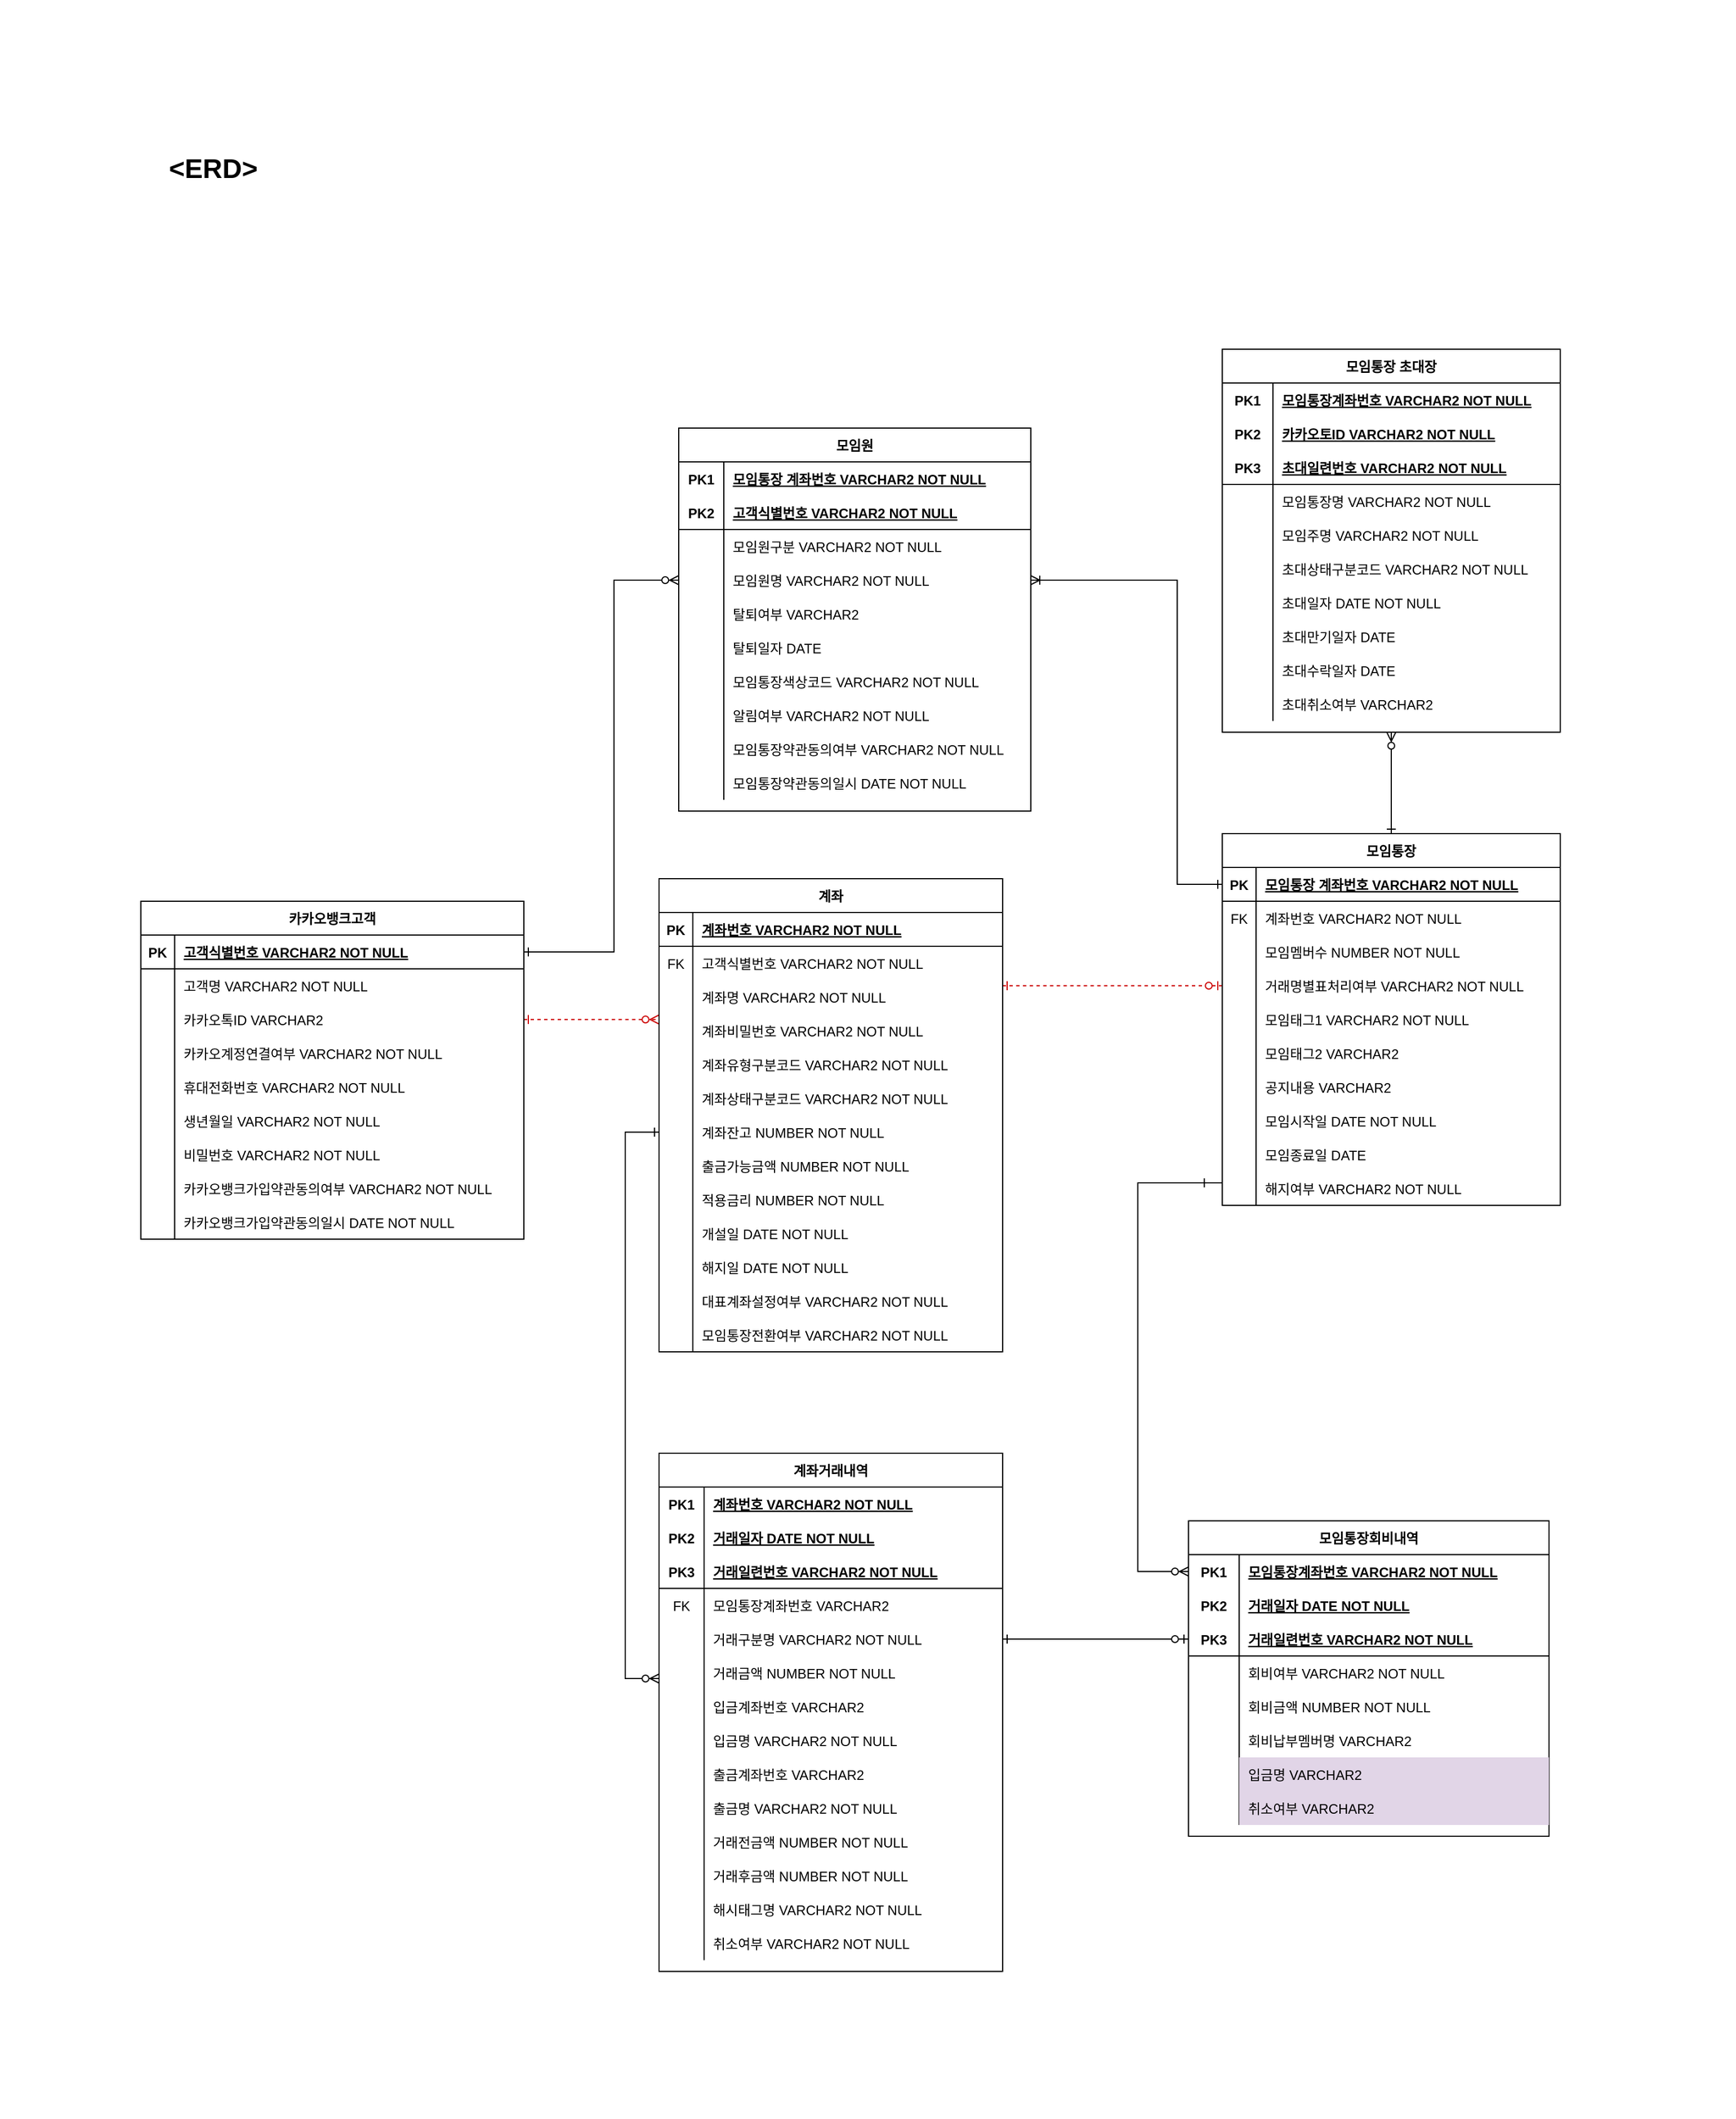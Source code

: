 <mxfile version="14.3.1" type="github">
  <diagram id="R2lEEEUBdFMjLlhIrx00" name="Page-1">
    <mxGraphModel dx="1493" dy="978" grid="1" gridSize="10" guides="1" tooltips="1" connect="1" arrows="1" fold="1" page="1" pageScale="1" pageWidth="850" pageHeight="1100" math="0" shadow="0" extFonts="Permanent Marker^https://fonts.googleapis.com/css?family=Permanent+Marker">
      <root>
        <mxCell id="0" />
        <mxCell id="1" parent="0" />
        <mxCell id="Qicpau6p4UlobU3uoWRi-1" value="" style="endArrow=ERzeroToMany;startArrow=ERone;endFill=1;startFill=0;exitX=1;exitY=0.5;exitDx=0;exitDy=0;rounded=0;dashed=1;strokeColor=#CC0000;" parent="1" source="Qicpau6p4UlobU3uoWRi-81" edge="1">
          <mxGeometry width="100" height="100" relative="1" as="geometry">
            <mxPoint x="510" y="1290" as="sourcePoint" />
            <mxPoint x="660" y="975" as="targetPoint" />
          </mxGeometry>
        </mxCell>
        <mxCell id="Qicpau6p4UlobU3uoWRi-2" value="" style="endArrow=ERzeroToOne;startArrow=ERone;endFill=1;startFill=0;rounded=0;strokeColor=#CC0000;dashed=1;" parent="1" target="Qicpau6p4UlobU3uoWRi-53" edge="1">
          <mxGeometry width="100" height="100" relative="1" as="geometry">
            <mxPoint x="965" y="945" as="sourcePoint" />
            <mxPoint x="630" y="775" as="targetPoint" />
          </mxGeometry>
        </mxCell>
        <mxCell id="Qicpau6p4UlobU3uoWRi-3" value="계좌" style="shape=table;startSize=30;container=1;collapsible=1;childLayout=tableLayout;fixedRows=1;rowLines=0;fontStyle=1;align=center;resizeLast=1;" parent="1" vertex="1">
          <mxGeometry x="660" y="850" width="305" height="420" as="geometry" />
        </mxCell>
        <mxCell id="Qicpau6p4UlobU3uoWRi-4" value="" style="shape=partialRectangle;collapsible=0;dropTarget=0;pointerEvents=0;fillColor=none;points=[[0,0.5],[1,0.5]];portConstraint=eastwest;top=0;left=0;right=0;bottom=1;" parent="Qicpau6p4UlobU3uoWRi-3" vertex="1">
          <mxGeometry y="30" width="305" height="30" as="geometry" />
        </mxCell>
        <mxCell id="Qicpau6p4UlobU3uoWRi-5" value="PK" style="shape=partialRectangle;overflow=hidden;connectable=0;fillColor=none;top=0;left=0;bottom=0;right=0;fontStyle=1;" parent="Qicpau6p4UlobU3uoWRi-4" vertex="1">
          <mxGeometry width="30" height="30" as="geometry" />
        </mxCell>
        <mxCell id="Qicpau6p4UlobU3uoWRi-6" value="계좌번호 VARCHAR2 NOT NULL " style="shape=partialRectangle;overflow=hidden;connectable=0;fillColor=none;top=0;left=0;bottom=0;right=0;align=left;spacingLeft=6;fontStyle=5;" parent="Qicpau6p4UlobU3uoWRi-4" vertex="1">
          <mxGeometry x="30" width="275" height="30" as="geometry" />
        </mxCell>
        <mxCell id="Qicpau6p4UlobU3uoWRi-7" value="" style="shape=partialRectangle;collapsible=0;dropTarget=0;pointerEvents=0;fillColor=none;points=[[0,0.5],[1,0.5]];portConstraint=eastwest;top=0;left=0;right=0;bottom=0;" parent="Qicpau6p4UlobU3uoWRi-3" vertex="1">
          <mxGeometry y="60" width="305" height="30" as="geometry" />
        </mxCell>
        <mxCell id="Qicpau6p4UlobU3uoWRi-8" value="FK" style="shape=partialRectangle;overflow=hidden;connectable=0;fillColor=none;top=0;left=0;bottom=0;right=0;" parent="Qicpau6p4UlobU3uoWRi-7" vertex="1">
          <mxGeometry width="30" height="30" as="geometry" />
        </mxCell>
        <mxCell id="Qicpau6p4UlobU3uoWRi-9" value="고객식별번호 VARCHAR2 NOT NULL" style="shape=partialRectangle;overflow=hidden;connectable=0;fillColor=none;top=0;left=0;bottom=0;right=0;align=left;spacingLeft=6;" parent="Qicpau6p4UlobU3uoWRi-7" vertex="1">
          <mxGeometry x="30" width="275" height="30" as="geometry" />
        </mxCell>
        <mxCell id="Qicpau6p4UlobU3uoWRi-10" value="" style="shape=partialRectangle;collapsible=0;dropTarget=0;pointerEvents=0;fillColor=none;points=[[0,0.5],[1,0.5]];portConstraint=eastwest;top=0;left=0;right=0;bottom=0;" parent="Qicpau6p4UlobU3uoWRi-3" vertex="1">
          <mxGeometry y="90" width="305" height="30" as="geometry" />
        </mxCell>
        <mxCell id="Qicpau6p4UlobU3uoWRi-11" value="" style="shape=partialRectangle;overflow=hidden;connectable=0;fillColor=none;top=0;left=0;bottom=0;right=0;" parent="Qicpau6p4UlobU3uoWRi-10" vertex="1">
          <mxGeometry width="30" height="30" as="geometry" />
        </mxCell>
        <mxCell id="Qicpau6p4UlobU3uoWRi-12" value="계좌명 VARCHAR2 NOT NULL" style="shape=partialRectangle;overflow=hidden;connectable=0;fillColor=none;top=0;left=0;bottom=0;right=0;align=left;spacingLeft=6;" parent="Qicpau6p4UlobU3uoWRi-10" vertex="1">
          <mxGeometry x="30" width="275" height="30" as="geometry" />
        </mxCell>
        <mxCell id="Qicpau6p4UlobU3uoWRi-13" value="" style="shape=partialRectangle;collapsible=0;dropTarget=0;pointerEvents=0;fillColor=none;points=[[0,0.5],[1,0.5]];portConstraint=eastwest;top=0;left=0;right=0;bottom=0;" parent="Qicpau6p4UlobU3uoWRi-3" vertex="1">
          <mxGeometry y="120" width="305" height="30" as="geometry" />
        </mxCell>
        <mxCell id="Qicpau6p4UlobU3uoWRi-14" value="" style="shape=partialRectangle;overflow=hidden;connectable=0;fillColor=none;top=0;left=0;bottom=0;right=0;" parent="Qicpau6p4UlobU3uoWRi-13" vertex="1">
          <mxGeometry width="30" height="30" as="geometry" />
        </mxCell>
        <mxCell id="Qicpau6p4UlobU3uoWRi-15" value="계좌비밀번호 VARCHAR2 NOT NULL" style="shape=partialRectangle;overflow=hidden;connectable=0;fillColor=none;top=0;left=0;bottom=0;right=0;align=left;spacingLeft=6;" parent="Qicpau6p4UlobU3uoWRi-13" vertex="1">
          <mxGeometry x="30" width="275" height="30" as="geometry" />
        </mxCell>
        <mxCell id="Qicpau6p4UlobU3uoWRi-16" value="" style="shape=partialRectangle;collapsible=0;dropTarget=0;pointerEvents=0;fillColor=none;points=[[0,0.5],[1,0.5]];portConstraint=eastwest;top=0;left=0;right=0;bottom=0;" parent="Qicpau6p4UlobU3uoWRi-3" vertex="1">
          <mxGeometry y="150" width="305" height="30" as="geometry" />
        </mxCell>
        <mxCell id="Qicpau6p4UlobU3uoWRi-17" value="" style="shape=partialRectangle;overflow=hidden;connectable=0;fillColor=none;top=0;left=0;bottom=0;right=0;" parent="Qicpau6p4UlobU3uoWRi-16" vertex="1">
          <mxGeometry width="30" height="30" as="geometry" />
        </mxCell>
        <mxCell id="Qicpau6p4UlobU3uoWRi-18" value="계좌유형구분코드 VARCHAR2 NOT NULL" style="shape=partialRectangle;overflow=hidden;connectable=0;fillColor=none;top=0;left=0;bottom=0;right=0;align=left;spacingLeft=6;" parent="Qicpau6p4UlobU3uoWRi-16" vertex="1">
          <mxGeometry x="30" width="275" height="30" as="geometry" />
        </mxCell>
        <mxCell id="Qicpau6p4UlobU3uoWRi-19" value="" style="shape=partialRectangle;collapsible=0;dropTarget=0;pointerEvents=0;fillColor=none;points=[[0,0.5],[1,0.5]];portConstraint=eastwest;top=0;left=0;right=0;bottom=0;" parent="Qicpau6p4UlobU3uoWRi-3" vertex="1">
          <mxGeometry y="180" width="305" height="30" as="geometry" />
        </mxCell>
        <mxCell id="Qicpau6p4UlobU3uoWRi-20" value="" style="shape=partialRectangle;overflow=hidden;connectable=0;fillColor=none;top=0;left=0;bottom=0;right=0;" parent="Qicpau6p4UlobU3uoWRi-19" vertex="1">
          <mxGeometry width="30" height="30" as="geometry" />
        </mxCell>
        <mxCell id="Qicpau6p4UlobU3uoWRi-21" value="계좌상태구분코드 VARCHAR2 NOT NULL" style="shape=partialRectangle;overflow=hidden;connectable=0;fillColor=none;top=0;left=0;bottom=0;right=0;align=left;spacingLeft=6;" parent="Qicpau6p4UlobU3uoWRi-19" vertex="1">
          <mxGeometry x="30" width="275" height="30" as="geometry" />
        </mxCell>
        <mxCell id="Qicpau6p4UlobU3uoWRi-22" value="" style="shape=partialRectangle;collapsible=0;dropTarget=0;pointerEvents=0;fillColor=none;points=[[0,0.5],[1,0.5]];portConstraint=eastwest;top=0;left=0;right=0;bottom=0;" parent="Qicpau6p4UlobU3uoWRi-3" vertex="1">
          <mxGeometry y="210" width="305" height="30" as="geometry" />
        </mxCell>
        <mxCell id="Qicpau6p4UlobU3uoWRi-23" value="" style="shape=partialRectangle;overflow=hidden;connectable=0;fillColor=none;top=0;left=0;bottom=0;right=0;" parent="Qicpau6p4UlobU3uoWRi-22" vertex="1">
          <mxGeometry width="30" height="30" as="geometry" />
        </mxCell>
        <mxCell id="Qicpau6p4UlobU3uoWRi-24" value="계좌잔고 NUMBER NOT NULL" style="shape=partialRectangle;overflow=hidden;connectable=0;fillColor=none;top=0;left=0;bottom=0;right=0;align=left;spacingLeft=6;" parent="Qicpau6p4UlobU3uoWRi-22" vertex="1">
          <mxGeometry x="30" width="275" height="30" as="geometry" />
        </mxCell>
        <mxCell id="Qicpau6p4UlobU3uoWRi-25" value="" style="shape=partialRectangle;collapsible=0;dropTarget=0;pointerEvents=0;fillColor=none;points=[[0,0.5],[1,0.5]];portConstraint=eastwest;top=0;left=0;right=0;bottom=0;" parent="Qicpau6p4UlobU3uoWRi-3" vertex="1">
          <mxGeometry y="240" width="305" height="30" as="geometry" />
        </mxCell>
        <mxCell id="Qicpau6p4UlobU3uoWRi-26" value="" style="shape=partialRectangle;overflow=hidden;connectable=0;fillColor=none;top=0;left=0;bottom=0;right=0;" parent="Qicpau6p4UlobU3uoWRi-25" vertex="1">
          <mxGeometry width="30" height="30" as="geometry" />
        </mxCell>
        <mxCell id="Qicpau6p4UlobU3uoWRi-27" value="출금가능금액 NUMBER NOT NULL" style="shape=partialRectangle;overflow=hidden;connectable=0;fillColor=none;top=0;left=0;bottom=0;right=0;align=left;spacingLeft=6;" parent="Qicpau6p4UlobU3uoWRi-25" vertex="1">
          <mxGeometry x="30" width="275" height="30" as="geometry" />
        </mxCell>
        <mxCell id="Qicpau6p4UlobU3uoWRi-28" value="" style="shape=partialRectangle;collapsible=0;dropTarget=0;pointerEvents=0;fillColor=none;points=[[0,0.5],[1,0.5]];portConstraint=eastwest;top=0;left=0;right=0;bottom=0;" parent="Qicpau6p4UlobU3uoWRi-3" vertex="1">
          <mxGeometry y="270" width="305" height="30" as="geometry" />
        </mxCell>
        <mxCell id="Qicpau6p4UlobU3uoWRi-29" value="" style="shape=partialRectangle;overflow=hidden;connectable=0;fillColor=none;top=0;left=0;bottom=0;right=0;" parent="Qicpau6p4UlobU3uoWRi-28" vertex="1">
          <mxGeometry width="30" height="30" as="geometry" />
        </mxCell>
        <mxCell id="Qicpau6p4UlobU3uoWRi-30" value="적용금리 NUMBER NOT NULL" style="shape=partialRectangle;overflow=hidden;connectable=0;fillColor=none;top=0;left=0;bottom=0;right=0;align=left;spacingLeft=6;" parent="Qicpau6p4UlobU3uoWRi-28" vertex="1">
          <mxGeometry x="30" width="275" height="30" as="geometry" />
        </mxCell>
        <mxCell id="Qicpau6p4UlobU3uoWRi-31" value="" style="shape=partialRectangle;collapsible=0;dropTarget=0;pointerEvents=0;fillColor=none;points=[[0,0.5],[1,0.5]];portConstraint=eastwest;top=0;left=0;right=0;bottom=0;" parent="Qicpau6p4UlobU3uoWRi-3" vertex="1">
          <mxGeometry y="300" width="305" height="30" as="geometry" />
        </mxCell>
        <mxCell id="Qicpau6p4UlobU3uoWRi-32" value="" style="shape=partialRectangle;overflow=hidden;connectable=0;fillColor=none;top=0;left=0;bottom=0;right=0;" parent="Qicpau6p4UlobU3uoWRi-31" vertex="1">
          <mxGeometry width="30" height="30" as="geometry" />
        </mxCell>
        <mxCell id="Qicpau6p4UlobU3uoWRi-33" value="개설일 DATE NOT NULL" style="shape=partialRectangle;overflow=hidden;connectable=0;fillColor=none;top=0;left=0;bottom=0;right=0;align=left;spacingLeft=6;" parent="Qicpau6p4UlobU3uoWRi-31" vertex="1">
          <mxGeometry x="30" width="275" height="30" as="geometry" />
        </mxCell>
        <mxCell id="Qicpau6p4UlobU3uoWRi-34" value="" style="shape=partialRectangle;collapsible=0;dropTarget=0;pointerEvents=0;fillColor=none;points=[[0,0.5],[1,0.5]];portConstraint=eastwest;top=0;left=0;right=0;bottom=0;" parent="Qicpau6p4UlobU3uoWRi-3" vertex="1">
          <mxGeometry y="330" width="305" height="30" as="geometry" />
        </mxCell>
        <mxCell id="Qicpau6p4UlobU3uoWRi-35" value="" style="shape=partialRectangle;overflow=hidden;connectable=0;fillColor=none;top=0;left=0;bottom=0;right=0;" parent="Qicpau6p4UlobU3uoWRi-34" vertex="1">
          <mxGeometry width="30" height="30" as="geometry" />
        </mxCell>
        <mxCell id="Qicpau6p4UlobU3uoWRi-36" value="해지일 DATE NOT NULL" style="shape=partialRectangle;overflow=hidden;connectable=0;fillColor=none;top=0;left=0;bottom=0;right=0;align=left;spacingLeft=6;" parent="Qicpau6p4UlobU3uoWRi-34" vertex="1">
          <mxGeometry x="30" width="275" height="30" as="geometry" />
        </mxCell>
        <mxCell id="Qicpau6p4UlobU3uoWRi-37" value="" style="shape=partialRectangle;collapsible=0;dropTarget=0;pointerEvents=0;fillColor=none;points=[[0,0.5],[1,0.5]];portConstraint=eastwest;top=0;left=0;right=0;bottom=0;" parent="Qicpau6p4UlobU3uoWRi-3" vertex="1">
          <mxGeometry y="360" width="305" height="30" as="geometry" />
        </mxCell>
        <mxCell id="Qicpau6p4UlobU3uoWRi-38" value="" style="shape=partialRectangle;overflow=hidden;connectable=0;fillColor=none;top=0;left=0;bottom=0;right=0;" parent="Qicpau6p4UlobU3uoWRi-37" vertex="1">
          <mxGeometry width="30" height="30" as="geometry" />
        </mxCell>
        <mxCell id="Qicpau6p4UlobU3uoWRi-39" value="대표계좌설정여부 VARCHAR2 NOT NULL" style="shape=partialRectangle;overflow=hidden;connectable=0;fillColor=none;top=0;left=0;bottom=0;right=0;align=left;spacingLeft=6;" parent="Qicpau6p4UlobU3uoWRi-37" vertex="1">
          <mxGeometry x="30" width="275" height="30" as="geometry" />
        </mxCell>
        <mxCell id="Qicpau6p4UlobU3uoWRi-40" value="" style="shape=partialRectangle;collapsible=0;dropTarget=0;pointerEvents=0;fillColor=none;points=[[0,0.5],[1,0.5]];portConstraint=eastwest;top=0;left=0;right=0;bottom=0;" parent="Qicpau6p4UlobU3uoWRi-3" vertex="1">
          <mxGeometry y="390" width="305" height="30" as="geometry" />
        </mxCell>
        <mxCell id="Qicpau6p4UlobU3uoWRi-41" value="" style="shape=partialRectangle;overflow=hidden;connectable=0;fillColor=none;top=0;left=0;bottom=0;right=0;" parent="Qicpau6p4UlobU3uoWRi-40" vertex="1">
          <mxGeometry width="30" height="30" as="geometry" />
        </mxCell>
        <mxCell id="Qicpau6p4UlobU3uoWRi-42" value="모임통장전환여부 VARCHAR2 NOT NULL" style="shape=partialRectangle;overflow=hidden;connectable=0;fillColor=none;top=0;left=0;bottom=0;right=0;align=left;spacingLeft=6;" parent="Qicpau6p4UlobU3uoWRi-40" vertex="1">
          <mxGeometry x="30" width="275" height="30" as="geometry" />
        </mxCell>
        <mxCell id="Qicpau6p4UlobU3uoWRi-43" value="모임통장" style="shape=table;startSize=30;container=1;collapsible=1;childLayout=tableLayout;fixedRows=1;rowLines=0;fontStyle=1;align=center;resizeLast=1;" parent="1" vertex="1">
          <mxGeometry x="1160" y="810" width="300" height="330" as="geometry" />
        </mxCell>
        <mxCell id="Qicpau6p4UlobU3uoWRi-44" value="" style="shape=partialRectangle;collapsible=0;dropTarget=0;pointerEvents=0;fillColor=none;points=[[0,0.5],[1,0.5]];portConstraint=eastwest;top=0;left=0;right=0;bottom=1;" parent="Qicpau6p4UlobU3uoWRi-43" vertex="1">
          <mxGeometry y="30" width="300" height="30" as="geometry" />
        </mxCell>
        <mxCell id="Qicpau6p4UlobU3uoWRi-45" value="PK" style="shape=partialRectangle;overflow=hidden;connectable=0;fillColor=none;top=0;left=0;bottom=0;right=0;fontStyle=1;" parent="Qicpau6p4UlobU3uoWRi-44" vertex="1">
          <mxGeometry width="30" height="30" as="geometry" />
        </mxCell>
        <mxCell id="Qicpau6p4UlobU3uoWRi-46" value="모임통장 계좌번호 VARCHAR2 NOT NULL " style="shape=partialRectangle;overflow=hidden;connectable=0;fillColor=none;top=0;left=0;bottom=0;right=0;align=left;spacingLeft=6;fontStyle=5;" parent="Qicpau6p4UlobU3uoWRi-44" vertex="1">
          <mxGeometry x="30" width="270" height="30" as="geometry" />
        </mxCell>
        <mxCell id="Qicpau6p4UlobU3uoWRi-47" value="" style="shape=partialRectangle;collapsible=0;dropTarget=0;pointerEvents=0;fillColor=none;points=[[0,0.5],[1,0.5]];portConstraint=eastwest;top=0;left=0;right=0;bottom=0;" parent="Qicpau6p4UlobU3uoWRi-43" vertex="1">
          <mxGeometry y="60" width="300" height="30" as="geometry" />
        </mxCell>
        <mxCell id="Qicpau6p4UlobU3uoWRi-48" value="FK" style="shape=partialRectangle;overflow=hidden;connectable=0;fillColor=none;top=0;left=0;bottom=0;right=0;" parent="Qicpau6p4UlobU3uoWRi-47" vertex="1">
          <mxGeometry width="30" height="30" as="geometry" />
        </mxCell>
        <mxCell id="Qicpau6p4UlobU3uoWRi-49" value="계좌번호 VARCHAR2 NOT NULL" style="shape=partialRectangle;overflow=hidden;connectable=0;fillColor=none;top=0;left=0;bottom=0;right=0;align=left;spacingLeft=6;" parent="Qicpau6p4UlobU3uoWRi-47" vertex="1">
          <mxGeometry x="30" width="270" height="30" as="geometry" />
        </mxCell>
        <mxCell id="Qicpau6p4UlobU3uoWRi-50" value="" style="shape=partialRectangle;collapsible=0;dropTarget=0;pointerEvents=0;fillColor=none;points=[[0,0.5],[1,0.5]];portConstraint=eastwest;top=0;left=0;right=0;bottom=0;" parent="Qicpau6p4UlobU3uoWRi-43" vertex="1">
          <mxGeometry y="90" width="300" height="30" as="geometry" />
        </mxCell>
        <mxCell id="Qicpau6p4UlobU3uoWRi-51" value="" style="shape=partialRectangle;overflow=hidden;connectable=0;fillColor=none;top=0;left=0;bottom=0;right=0;" parent="Qicpau6p4UlobU3uoWRi-50" vertex="1">
          <mxGeometry width="30" height="30" as="geometry" />
        </mxCell>
        <mxCell id="Qicpau6p4UlobU3uoWRi-52" value="모임멤버수 NUMBER NOT NULL" style="shape=partialRectangle;overflow=hidden;connectable=0;fillColor=none;top=0;left=0;bottom=0;right=0;align=left;spacingLeft=6;" parent="Qicpau6p4UlobU3uoWRi-50" vertex="1">
          <mxGeometry x="30" width="270" height="30" as="geometry" />
        </mxCell>
        <mxCell id="Qicpau6p4UlobU3uoWRi-53" value="" style="shape=partialRectangle;collapsible=0;dropTarget=0;pointerEvents=0;fillColor=none;points=[[0,0.5],[1,0.5]];portConstraint=eastwest;top=0;left=0;right=0;bottom=0;" parent="Qicpau6p4UlobU3uoWRi-43" vertex="1">
          <mxGeometry y="120" width="300" height="30" as="geometry" />
        </mxCell>
        <mxCell id="Qicpau6p4UlobU3uoWRi-54" value="" style="shape=partialRectangle;overflow=hidden;connectable=0;fillColor=none;top=0;left=0;bottom=0;right=0;" parent="Qicpau6p4UlobU3uoWRi-53" vertex="1">
          <mxGeometry width="30" height="30" as="geometry" />
        </mxCell>
        <mxCell id="Qicpau6p4UlobU3uoWRi-55" value="거래명별표처리여부 VARCHAR2 NOT NULL" style="shape=partialRectangle;overflow=hidden;connectable=0;fillColor=none;top=0;left=0;bottom=0;right=0;align=left;spacingLeft=6;" parent="Qicpau6p4UlobU3uoWRi-53" vertex="1">
          <mxGeometry x="30" width="270" height="30" as="geometry" />
        </mxCell>
        <mxCell id="Qicpau6p4UlobU3uoWRi-56" value="" style="shape=partialRectangle;collapsible=0;dropTarget=0;pointerEvents=0;fillColor=none;points=[[0,0.5],[1,0.5]];portConstraint=eastwest;top=0;left=0;right=0;bottom=0;" parent="Qicpau6p4UlobU3uoWRi-43" vertex="1">
          <mxGeometry y="150" width="300" height="30" as="geometry" />
        </mxCell>
        <mxCell id="Qicpau6p4UlobU3uoWRi-57" value="" style="shape=partialRectangle;overflow=hidden;connectable=0;fillColor=none;top=0;left=0;bottom=0;right=0;" parent="Qicpau6p4UlobU3uoWRi-56" vertex="1">
          <mxGeometry width="30" height="30" as="geometry" />
        </mxCell>
        <mxCell id="Qicpau6p4UlobU3uoWRi-58" value="모임태그1 VARCHAR2 NOT NULL" style="shape=partialRectangle;overflow=hidden;connectable=0;fillColor=none;top=0;left=0;bottom=0;right=0;align=left;spacingLeft=6;" parent="Qicpau6p4UlobU3uoWRi-56" vertex="1">
          <mxGeometry x="30" width="270" height="30" as="geometry" />
        </mxCell>
        <mxCell id="Qicpau6p4UlobU3uoWRi-59" value="" style="shape=partialRectangle;collapsible=0;dropTarget=0;pointerEvents=0;fillColor=none;points=[[0,0.5],[1,0.5]];portConstraint=eastwest;top=0;left=0;right=0;bottom=0;" parent="Qicpau6p4UlobU3uoWRi-43" vertex="1">
          <mxGeometry y="180" width="300" height="30" as="geometry" />
        </mxCell>
        <mxCell id="Qicpau6p4UlobU3uoWRi-60" value="" style="shape=partialRectangle;overflow=hidden;connectable=0;fillColor=none;top=0;left=0;bottom=0;right=0;" parent="Qicpau6p4UlobU3uoWRi-59" vertex="1">
          <mxGeometry width="30" height="30" as="geometry" />
        </mxCell>
        <mxCell id="Qicpau6p4UlobU3uoWRi-61" value="모임태그2 VARCHAR2 " style="shape=partialRectangle;overflow=hidden;connectable=0;fillColor=none;top=0;left=0;bottom=0;right=0;align=left;spacingLeft=6;" parent="Qicpau6p4UlobU3uoWRi-59" vertex="1">
          <mxGeometry x="30" width="270" height="30" as="geometry" />
        </mxCell>
        <mxCell id="Qicpau6p4UlobU3uoWRi-62" value="" style="shape=partialRectangle;collapsible=0;dropTarget=0;pointerEvents=0;fillColor=none;points=[[0,0.5],[1,0.5]];portConstraint=eastwest;top=0;left=0;right=0;bottom=0;" parent="Qicpau6p4UlobU3uoWRi-43" vertex="1">
          <mxGeometry y="210" width="300" height="30" as="geometry" />
        </mxCell>
        <mxCell id="Qicpau6p4UlobU3uoWRi-63" value="" style="shape=partialRectangle;overflow=hidden;connectable=0;fillColor=none;top=0;left=0;bottom=0;right=0;" parent="Qicpau6p4UlobU3uoWRi-62" vertex="1">
          <mxGeometry width="30" height="30" as="geometry" />
        </mxCell>
        <mxCell id="Qicpau6p4UlobU3uoWRi-64" value="공지내용 VARCHAR2 " style="shape=partialRectangle;overflow=hidden;connectable=0;fillColor=none;top=0;left=0;bottom=0;right=0;align=left;spacingLeft=6;" parent="Qicpau6p4UlobU3uoWRi-62" vertex="1">
          <mxGeometry x="30" width="270" height="30" as="geometry" />
        </mxCell>
        <mxCell id="Qicpau6p4UlobU3uoWRi-65" value="" style="shape=partialRectangle;collapsible=0;dropTarget=0;pointerEvents=0;fillColor=none;points=[[0,0.5],[1,0.5]];portConstraint=eastwest;top=0;left=0;right=0;bottom=0;" parent="Qicpau6p4UlobU3uoWRi-43" vertex="1">
          <mxGeometry y="240" width="300" height="30" as="geometry" />
        </mxCell>
        <mxCell id="Qicpau6p4UlobU3uoWRi-66" value="" style="shape=partialRectangle;overflow=hidden;connectable=0;fillColor=none;top=0;left=0;bottom=0;right=0;" parent="Qicpau6p4UlobU3uoWRi-65" vertex="1">
          <mxGeometry width="30" height="30" as="geometry" />
        </mxCell>
        <mxCell id="Qicpau6p4UlobU3uoWRi-67" value="모임시작일 DATE NOT NULL" style="shape=partialRectangle;overflow=hidden;connectable=0;fillColor=none;top=0;left=0;bottom=0;right=0;align=left;spacingLeft=6;" parent="Qicpau6p4UlobU3uoWRi-65" vertex="1">
          <mxGeometry x="30" width="270" height="30" as="geometry" />
        </mxCell>
        <mxCell id="Qicpau6p4UlobU3uoWRi-68" value="" style="shape=partialRectangle;collapsible=0;dropTarget=0;pointerEvents=0;fillColor=none;points=[[0,0.5],[1,0.5]];portConstraint=eastwest;top=0;left=0;right=0;bottom=0;" parent="Qicpau6p4UlobU3uoWRi-43" vertex="1">
          <mxGeometry y="270" width="300" height="30" as="geometry" />
        </mxCell>
        <mxCell id="Qicpau6p4UlobU3uoWRi-69" value="" style="shape=partialRectangle;overflow=hidden;connectable=0;fillColor=none;top=0;left=0;bottom=0;right=0;" parent="Qicpau6p4UlobU3uoWRi-68" vertex="1">
          <mxGeometry width="30" height="30" as="geometry" />
        </mxCell>
        <mxCell id="Qicpau6p4UlobU3uoWRi-70" value="모임종료일 DATE " style="shape=partialRectangle;overflow=hidden;connectable=0;fillColor=none;top=0;left=0;bottom=0;right=0;align=left;spacingLeft=6;" parent="Qicpau6p4UlobU3uoWRi-68" vertex="1">
          <mxGeometry x="30" width="270" height="30" as="geometry" />
        </mxCell>
        <mxCell id="Qicpau6p4UlobU3uoWRi-71" value="" style="shape=partialRectangle;collapsible=0;dropTarget=0;pointerEvents=0;fillColor=none;points=[[0,0.5],[1,0.5]];portConstraint=eastwest;top=0;left=0;right=0;bottom=0;" parent="Qicpau6p4UlobU3uoWRi-43" vertex="1">
          <mxGeometry y="300" width="300" height="30" as="geometry" />
        </mxCell>
        <mxCell id="Qicpau6p4UlobU3uoWRi-72" value="" style="shape=partialRectangle;overflow=hidden;connectable=0;fillColor=none;top=0;left=0;bottom=0;right=0;" parent="Qicpau6p4UlobU3uoWRi-71" vertex="1">
          <mxGeometry width="30" height="30" as="geometry" />
        </mxCell>
        <mxCell id="Qicpau6p4UlobU3uoWRi-73" value="해지여부 VARCHAR2 NOT NULL" style="shape=partialRectangle;overflow=hidden;connectable=0;fillColor=none;top=0;left=0;bottom=0;right=0;align=left;spacingLeft=6;" parent="Qicpau6p4UlobU3uoWRi-71" vertex="1">
          <mxGeometry x="30" width="270" height="30" as="geometry" />
        </mxCell>
        <mxCell id="Qicpau6p4UlobU3uoWRi-74" value="카카오뱅크고객" style="shape=table;startSize=30;container=1;collapsible=1;childLayout=tableLayout;fixedRows=1;rowLines=0;fontStyle=1;align=center;resizeLast=1;" parent="1" vertex="1">
          <mxGeometry x="200" y="870" width="340" height="300" as="geometry" />
        </mxCell>
        <mxCell id="Qicpau6p4UlobU3uoWRi-75" value="" style="shape=partialRectangle;collapsible=0;dropTarget=0;pointerEvents=0;fillColor=none;points=[[0,0.5],[1,0.5]];portConstraint=eastwest;top=0;left=0;right=0;bottom=1;" parent="Qicpau6p4UlobU3uoWRi-74" vertex="1">
          <mxGeometry y="30" width="340" height="30" as="geometry" />
        </mxCell>
        <mxCell id="Qicpau6p4UlobU3uoWRi-76" value="PK" style="shape=partialRectangle;overflow=hidden;connectable=0;fillColor=none;top=0;left=0;bottom=0;right=0;fontStyle=1;" parent="Qicpau6p4UlobU3uoWRi-75" vertex="1">
          <mxGeometry width="30" height="30" as="geometry" />
        </mxCell>
        <mxCell id="Qicpau6p4UlobU3uoWRi-77" value="고객식별번호 VARCHAR2 NOT NULL " style="shape=partialRectangle;overflow=hidden;connectable=0;fillColor=none;top=0;left=0;bottom=0;right=0;align=left;spacingLeft=6;fontStyle=5;" parent="Qicpau6p4UlobU3uoWRi-75" vertex="1">
          <mxGeometry x="30" width="310" height="30" as="geometry" />
        </mxCell>
        <mxCell id="Qicpau6p4UlobU3uoWRi-78" value="" style="shape=partialRectangle;collapsible=0;dropTarget=0;pointerEvents=0;fillColor=none;points=[[0,0.5],[1,0.5]];portConstraint=eastwest;top=0;left=0;right=0;bottom=0;" parent="Qicpau6p4UlobU3uoWRi-74" vertex="1">
          <mxGeometry y="60" width="340" height="30" as="geometry" />
        </mxCell>
        <mxCell id="Qicpau6p4UlobU3uoWRi-79" value="" style="shape=partialRectangle;overflow=hidden;connectable=0;fillColor=none;top=0;left=0;bottom=0;right=0;" parent="Qicpau6p4UlobU3uoWRi-78" vertex="1">
          <mxGeometry width="30" height="30" as="geometry" />
        </mxCell>
        <mxCell id="Qicpau6p4UlobU3uoWRi-80" value="고객명 VARCHAR2 NOT NULL" style="shape=partialRectangle;overflow=hidden;connectable=0;fillColor=none;top=0;left=0;bottom=0;right=0;align=left;spacingLeft=6;" parent="Qicpau6p4UlobU3uoWRi-78" vertex="1">
          <mxGeometry x="30" width="310" height="30" as="geometry" />
        </mxCell>
        <mxCell id="Qicpau6p4UlobU3uoWRi-81" value="" style="shape=partialRectangle;collapsible=0;dropTarget=0;pointerEvents=0;fillColor=none;points=[[0,0.5],[1,0.5]];portConstraint=eastwest;top=0;left=0;right=0;bottom=0;" parent="Qicpau6p4UlobU3uoWRi-74" vertex="1">
          <mxGeometry y="90" width="340" height="30" as="geometry" />
        </mxCell>
        <mxCell id="Qicpau6p4UlobU3uoWRi-82" value="" style="shape=partialRectangle;overflow=hidden;connectable=0;fillColor=none;top=0;left=0;bottom=0;right=0;" parent="Qicpau6p4UlobU3uoWRi-81" vertex="1">
          <mxGeometry width="30" height="30" as="geometry" />
        </mxCell>
        <mxCell id="Qicpau6p4UlobU3uoWRi-83" value="카카오톡ID VARCHAR2" style="shape=partialRectangle;overflow=hidden;connectable=0;fillColor=none;top=0;left=0;bottom=0;right=0;align=left;spacingLeft=6;" parent="Qicpau6p4UlobU3uoWRi-81" vertex="1">
          <mxGeometry x="30" width="310" height="30" as="geometry" />
        </mxCell>
        <mxCell id="Qicpau6p4UlobU3uoWRi-84" value="" style="shape=partialRectangle;collapsible=0;dropTarget=0;pointerEvents=0;fillColor=none;points=[[0,0.5],[1,0.5]];portConstraint=eastwest;top=0;left=0;right=0;bottom=0;" parent="Qicpau6p4UlobU3uoWRi-74" vertex="1">
          <mxGeometry y="120" width="340" height="30" as="geometry" />
        </mxCell>
        <mxCell id="Qicpau6p4UlobU3uoWRi-85" value="" style="shape=partialRectangle;overflow=hidden;connectable=0;fillColor=none;top=0;left=0;bottom=0;right=0;" parent="Qicpau6p4UlobU3uoWRi-84" vertex="1">
          <mxGeometry width="30" height="30" as="geometry" />
        </mxCell>
        <mxCell id="Qicpau6p4UlobU3uoWRi-86" value="카카오계정연결여부 VARCHAR2 NOT NULL" style="shape=partialRectangle;overflow=hidden;connectable=0;fillColor=none;top=0;left=0;bottom=0;right=0;align=left;spacingLeft=6;" parent="Qicpau6p4UlobU3uoWRi-84" vertex="1">
          <mxGeometry x="30" width="310" height="30" as="geometry" />
        </mxCell>
        <mxCell id="Qicpau6p4UlobU3uoWRi-87" value="" style="shape=partialRectangle;collapsible=0;dropTarget=0;pointerEvents=0;fillColor=none;points=[[0,0.5],[1,0.5]];portConstraint=eastwest;top=0;left=0;right=0;bottom=0;" parent="Qicpau6p4UlobU3uoWRi-74" vertex="1">
          <mxGeometry y="150" width="340" height="30" as="geometry" />
        </mxCell>
        <mxCell id="Qicpau6p4UlobU3uoWRi-88" value="" style="shape=partialRectangle;overflow=hidden;connectable=0;fillColor=none;top=0;left=0;bottom=0;right=0;" parent="Qicpau6p4UlobU3uoWRi-87" vertex="1">
          <mxGeometry width="30" height="30" as="geometry" />
        </mxCell>
        <mxCell id="Qicpau6p4UlobU3uoWRi-89" value="휴대전화번호 VARCHAR2 NOT NULL" style="shape=partialRectangle;overflow=hidden;connectable=0;fillColor=none;top=0;left=0;bottom=0;right=0;align=left;spacingLeft=6;" parent="Qicpau6p4UlobU3uoWRi-87" vertex="1">
          <mxGeometry x="30" width="310" height="30" as="geometry" />
        </mxCell>
        <mxCell id="Qicpau6p4UlobU3uoWRi-90" value="" style="shape=partialRectangle;collapsible=0;dropTarget=0;pointerEvents=0;fillColor=none;points=[[0,0.5],[1,0.5]];portConstraint=eastwest;top=0;left=0;right=0;bottom=0;" parent="Qicpau6p4UlobU3uoWRi-74" vertex="1">
          <mxGeometry y="180" width="340" height="30" as="geometry" />
        </mxCell>
        <mxCell id="Qicpau6p4UlobU3uoWRi-91" value="" style="shape=partialRectangle;overflow=hidden;connectable=0;fillColor=none;top=0;left=0;bottom=0;right=0;" parent="Qicpau6p4UlobU3uoWRi-90" vertex="1">
          <mxGeometry width="30" height="30" as="geometry" />
        </mxCell>
        <mxCell id="Qicpau6p4UlobU3uoWRi-92" value="생년월일 VARCHAR2 NOT NULL" style="shape=partialRectangle;overflow=hidden;connectable=0;fillColor=none;top=0;left=0;bottom=0;right=0;align=left;spacingLeft=6;" parent="Qicpau6p4UlobU3uoWRi-90" vertex="1">
          <mxGeometry x="30" width="310" height="30" as="geometry" />
        </mxCell>
        <mxCell id="Qicpau6p4UlobU3uoWRi-93" value="" style="shape=partialRectangle;collapsible=0;dropTarget=0;pointerEvents=0;fillColor=none;points=[[0,0.5],[1,0.5]];portConstraint=eastwest;top=0;left=0;right=0;bottom=0;" parent="Qicpau6p4UlobU3uoWRi-74" vertex="1">
          <mxGeometry y="210" width="340" height="30" as="geometry" />
        </mxCell>
        <mxCell id="Qicpau6p4UlobU3uoWRi-94" value="" style="shape=partialRectangle;overflow=hidden;connectable=0;fillColor=none;top=0;left=0;bottom=0;right=0;" parent="Qicpau6p4UlobU3uoWRi-93" vertex="1">
          <mxGeometry width="30" height="30" as="geometry" />
        </mxCell>
        <mxCell id="Qicpau6p4UlobU3uoWRi-95" value="비밀번호 VARCHAR2 NOT NULL" style="shape=partialRectangle;overflow=hidden;connectable=0;fillColor=none;top=0;left=0;bottom=0;right=0;align=left;spacingLeft=6;" parent="Qicpau6p4UlobU3uoWRi-93" vertex="1">
          <mxGeometry x="30" width="310" height="30" as="geometry" />
        </mxCell>
        <mxCell id="Qicpau6p4UlobU3uoWRi-96" value="" style="shape=partialRectangle;collapsible=0;dropTarget=0;pointerEvents=0;fillColor=none;points=[[0,0.5],[1,0.5]];portConstraint=eastwest;top=0;left=0;right=0;bottom=0;" parent="Qicpau6p4UlobU3uoWRi-74" vertex="1">
          <mxGeometry y="240" width="340" height="30" as="geometry" />
        </mxCell>
        <mxCell id="Qicpau6p4UlobU3uoWRi-97" value="" style="shape=partialRectangle;overflow=hidden;connectable=0;fillColor=none;top=0;left=0;bottom=0;right=0;" parent="Qicpau6p4UlobU3uoWRi-96" vertex="1">
          <mxGeometry width="30" height="30" as="geometry" />
        </mxCell>
        <mxCell id="Qicpau6p4UlobU3uoWRi-98" value="카카오뱅크가입약관동의여부 VARCHAR2 NOT NULL" style="shape=partialRectangle;overflow=hidden;connectable=0;fillColor=none;top=0;left=0;bottom=0;right=0;align=left;spacingLeft=6;" parent="Qicpau6p4UlobU3uoWRi-96" vertex="1">
          <mxGeometry x="30" width="310" height="30" as="geometry" />
        </mxCell>
        <mxCell id="Qicpau6p4UlobU3uoWRi-99" value="" style="shape=partialRectangle;collapsible=0;dropTarget=0;pointerEvents=0;fillColor=none;points=[[0,0.5],[1,0.5]];portConstraint=eastwest;top=0;left=0;right=0;bottom=0;" parent="Qicpau6p4UlobU3uoWRi-74" vertex="1">
          <mxGeometry y="270" width="340" height="30" as="geometry" />
        </mxCell>
        <mxCell id="Qicpau6p4UlobU3uoWRi-100" value="" style="shape=partialRectangle;overflow=hidden;connectable=0;fillColor=none;top=0;left=0;bottom=0;right=0;" parent="Qicpau6p4UlobU3uoWRi-99" vertex="1">
          <mxGeometry width="30" height="30" as="geometry" />
        </mxCell>
        <mxCell id="Qicpau6p4UlobU3uoWRi-101" value="카카오뱅크가입약관동의일시 DATE NOT NULL" style="shape=partialRectangle;overflow=hidden;connectable=0;fillColor=none;top=0;left=0;bottom=0;right=0;align=left;spacingLeft=6;" parent="Qicpau6p4UlobU3uoWRi-99" vertex="1">
          <mxGeometry x="30" width="310" height="30" as="geometry" />
        </mxCell>
        <mxCell id="Qicpau6p4UlobU3uoWRi-102" value="모임원" style="shape=table;startSize=30;container=1;collapsible=1;childLayout=tableLayout;fixedRows=1;rowLines=0;fontStyle=1;align=center;resizeLast=1;" parent="1" vertex="1">
          <mxGeometry x="677.5" y="450" width="312.5" height="340" as="geometry" />
        </mxCell>
        <mxCell id="Qicpau6p4UlobU3uoWRi-103" value="" style="shape=partialRectangle;collapsible=0;dropTarget=0;pointerEvents=0;fillColor=none;top=0;left=0;bottom=0;right=0;points=[[0,0.5],[1,0.5]];portConstraint=eastwest;" parent="Qicpau6p4UlobU3uoWRi-102" vertex="1">
          <mxGeometry y="30" width="312.5" height="30" as="geometry" />
        </mxCell>
        <mxCell id="Qicpau6p4UlobU3uoWRi-104" value="PK1" style="shape=partialRectangle;connectable=0;fillColor=none;top=0;left=0;bottom=0;right=0;fontStyle=1;overflow=hidden;" parent="Qicpau6p4UlobU3uoWRi-103" vertex="1">
          <mxGeometry width="40" height="30" as="geometry" />
        </mxCell>
        <mxCell id="Qicpau6p4UlobU3uoWRi-105" value="모임통장 계좌번호 VARCHAR2 NOT NULL" style="shape=partialRectangle;connectable=0;fillColor=none;top=0;left=0;bottom=0;right=0;align=left;spacingLeft=6;fontStyle=5;overflow=hidden;" parent="Qicpau6p4UlobU3uoWRi-103" vertex="1">
          <mxGeometry x="40" width="272.5" height="30" as="geometry" />
        </mxCell>
        <mxCell id="Qicpau6p4UlobU3uoWRi-106" value="" style="shape=partialRectangle;collapsible=0;dropTarget=0;pointerEvents=0;fillColor=none;top=0;left=0;bottom=1;right=0;points=[[0,0.5],[1,0.5]];portConstraint=eastwest;" parent="Qicpau6p4UlobU3uoWRi-102" vertex="1">
          <mxGeometry y="60" width="312.5" height="30" as="geometry" />
        </mxCell>
        <mxCell id="Qicpau6p4UlobU3uoWRi-107" value="PK2" style="shape=partialRectangle;connectable=0;fillColor=none;top=0;left=0;bottom=0;right=0;fontStyle=1;overflow=hidden;" parent="Qicpau6p4UlobU3uoWRi-106" vertex="1">
          <mxGeometry width="40" height="30" as="geometry" />
        </mxCell>
        <mxCell id="Qicpau6p4UlobU3uoWRi-108" value="고객식별번호 VARCHAR2 NOT NULL" style="shape=partialRectangle;connectable=0;fillColor=none;top=0;left=0;bottom=0;right=0;align=left;spacingLeft=6;fontStyle=5;overflow=hidden;" parent="Qicpau6p4UlobU3uoWRi-106" vertex="1">
          <mxGeometry x="40" width="272.5" height="30" as="geometry" />
        </mxCell>
        <mxCell id="Qicpau6p4UlobU3uoWRi-109" value="" style="shape=partialRectangle;collapsible=0;dropTarget=0;pointerEvents=0;fillColor=none;top=0;left=0;bottom=0;right=0;points=[[0,0.5],[1,0.5]];portConstraint=eastwest;" parent="Qicpau6p4UlobU3uoWRi-102" vertex="1">
          <mxGeometry y="90" width="312.5" height="30" as="geometry" />
        </mxCell>
        <mxCell id="Qicpau6p4UlobU3uoWRi-110" value="" style="shape=partialRectangle;connectable=0;fillColor=none;top=0;left=0;bottom=0;right=0;editable=1;overflow=hidden;" parent="Qicpau6p4UlobU3uoWRi-109" vertex="1">
          <mxGeometry width="40" height="30" as="geometry" />
        </mxCell>
        <mxCell id="Qicpau6p4UlobU3uoWRi-111" value="모임원구분 VARCHAR2 NOT NULL" style="shape=partialRectangle;connectable=0;fillColor=none;top=0;left=0;bottom=0;right=0;align=left;spacingLeft=6;overflow=hidden;" parent="Qicpau6p4UlobU3uoWRi-109" vertex="1">
          <mxGeometry x="40" width="272.5" height="30" as="geometry" />
        </mxCell>
        <mxCell id="Qicpau6p4UlobU3uoWRi-112" value="" style="shape=partialRectangle;collapsible=0;dropTarget=0;pointerEvents=0;fillColor=none;top=0;left=0;bottom=0;right=0;points=[[0,0.5],[1,0.5]];portConstraint=eastwest;" parent="Qicpau6p4UlobU3uoWRi-102" vertex="1">
          <mxGeometry y="120" width="312.5" height="30" as="geometry" />
        </mxCell>
        <mxCell id="Qicpau6p4UlobU3uoWRi-113" value="" style="shape=partialRectangle;connectable=0;fillColor=none;top=0;left=0;bottom=0;right=0;editable=1;overflow=hidden;" parent="Qicpau6p4UlobU3uoWRi-112" vertex="1">
          <mxGeometry width="40" height="30" as="geometry" />
        </mxCell>
        <mxCell id="Qicpau6p4UlobU3uoWRi-114" value="모임원명 VARCHAR2 NOT NULL" style="shape=partialRectangle;connectable=0;fillColor=none;top=0;left=0;bottom=0;right=0;align=left;spacingLeft=6;overflow=hidden;" parent="Qicpau6p4UlobU3uoWRi-112" vertex="1">
          <mxGeometry x="40" width="272.5" height="30" as="geometry" />
        </mxCell>
        <mxCell id="Qicpau6p4UlobU3uoWRi-115" value="" style="shape=partialRectangle;collapsible=0;dropTarget=0;pointerEvents=0;fillColor=none;top=0;left=0;bottom=0;right=0;points=[[0,0.5],[1,0.5]];portConstraint=eastwest;" parent="Qicpau6p4UlobU3uoWRi-102" vertex="1">
          <mxGeometry y="150" width="312.5" height="30" as="geometry" />
        </mxCell>
        <mxCell id="Qicpau6p4UlobU3uoWRi-116" value="" style="shape=partialRectangle;connectable=0;fillColor=none;top=0;left=0;bottom=0;right=0;editable=1;overflow=hidden;" parent="Qicpau6p4UlobU3uoWRi-115" vertex="1">
          <mxGeometry width="40" height="30" as="geometry" />
        </mxCell>
        <mxCell id="Qicpau6p4UlobU3uoWRi-117" value="탈퇴여부 VARCHAR2 " style="shape=partialRectangle;connectable=0;fillColor=none;top=0;left=0;bottom=0;right=0;align=left;spacingLeft=6;overflow=hidden;" parent="Qicpau6p4UlobU3uoWRi-115" vertex="1">
          <mxGeometry x="40" width="272.5" height="30" as="geometry" />
        </mxCell>
        <mxCell id="Qicpau6p4UlobU3uoWRi-118" value="" style="shape=partialRectangle;collapsible=0;dropTarget=0;pointerEvents=0;fillColor=none;top=0;left=0;bottom=0;right=0;points=[[0,0.5],[1,0.5]];portConstraint=eastwest;" parent="Qicpau6p4UlobU3uoWRi-102" vertex="1">
          <mxGeometry y="180" width="312.5" height="30" as="geometry" />
        </mxCell>
        <mxCell id="Qicpau6p4UlobU3uoWRi-119" value="" style="shape=partialRectangle;connectable=0;fillColor=none;top=0;left=0;bottom=0;right=0;editable=1;overflow=hidden;" parent="Qicpau6p4UlobU3uoWRi-118" vertex="1">
          <mxGeometry width="40" height="30" as="geometry" />
        </mxCell>
        <mxCell id="Qicpau6p4UlobU3uoWRi-120" value="탈퇴일자 DATE" style="shape=partialRectangle;connectable=0;fillColor=none;top=0;left=0;bottom=0;right=0;align=left;spacingLeft=6;overflow=hidden;" parent="Qicpau6p4UlobU3uoWRi-118" vertex="1">
          <mxGeometry x="40" width="272.5" height="30" as="geometry" />
        </mxCell>
        <mxCell id="Qicpau6p4UlobU3uoWRi-121" value="" style="shape=partialRectangle;collapsible=0;dropTarget=0;pointerEvents=0;fillColor=none;top=0;left=0;bottom=0;right=0;points=[[0,0.5],[1,0.5]];portConstraint=eastwest;" parent="Qicpau6p4UlobU3uoWRi-102" vertex="1">
          <mxGeometry y="210" width="312.5" height="30" as="geometry" />
        </mxCell>
        <mxCell id="Qicpau6p4UlobU3uoWRi-122" value="" style="shape=partialRectangle;connectable=0;fillColor=none;top=0;left=0;bottom=0;right=0;editable=1;overflow=hidden;" parent="Qicpau6p4UlobU3uoWRi-121" vertex="1">
          <mxGeometry width="40" height="30" as="geometry" />
        </mxCell>
        <mxCell id="Qicpau6p4UlobU3uoWRi-123" value="모임통장색상코드 VARCHAR2 NOT NULL " style="shape=partialRectangle;connectable=0;fillColor=none;top=0;left=0;bottom=0;right=0;align=left;spacingLeft=6;overflow=hidden;" parent="Qicpau6p4UlobU3uoWRi-121" vertex="1">
          <mxGeometry x="40" width="272.5" height="30" as="geometry" />
        </mxCell>
        <mxCell id="Qicpau6p4UlobU3uoWRi-124" value="" style="shape=partialRectangle;collapsible=0;dropTarget=0;pointerEvents=0;fillColor=none;top=0;left=0;bottom=0;right=0;points=[[0,0.5],[1,0.5]];portConstraint=eastwest;" parent="Qicpau6p4UlobU3uoWRi-102" vertex="1">
          <mxGeometry y="240" width="312.5" height="30" as="geometry" />
        </mxCell>
        <mxCell id="Qicpau6p4UlobU3uoWRi-125" value="" style="shape=partialRectangle;connectable=0;fillColor=none;top=0;left=0;bottom=0;right=0;editable=1;overflow=hidden;" parent="Qicpau6p4UlobU3uoWRi-124" vertex="1">
          <mxGeometry width="40" height="30" as="geometry" />
        </mxCell>
        <mxCell id="Qicpau6p4UlobU3uoWRi-126" value="알림여부 VARCHAR2 NOT NULL " style="shape=partialRectangle;connectable=0;fillColor=none;top=0;left=0;bottom=0;right=0;align=left;spacingLeft=6;overflow=hidden;" parent="Qicpau6p4UlobU3uoWRi-124" vertex="1">
          <mxGeometry x="40" width="272.5" height="30" as="geometry" />
        </mxCell>
        <mxCell id="Qicpau6p4UlobU3uoWRi-127" value="" style="shape=partialRectangle;collapsible=0;dropTarget=0;pointerEvents=0;fillColor=none;top=0;left=0;bottom=0;right=0;points=[[0,0.5],[1,0.5]];portConstraint=eastwest;" parent="Qicpau6p4UlobU3uoWRi-102" vertex="1">
          <mxGeometry y="270" width="312.5" height="30" as="geometry" />
        </mxCell>
        <mxCell id="Qicpau6p4UlobU3uoWRi-128" value="" style="shape=partialRectangle;connectable=0;fillColor=none;top=0;left=0;bottom=0;right=0;editable=1;overflow=hidden;" parent="Qicpau6p4UlobU3uoWRi-127" vertex="1">
          <mxGeometry width="40" height="30" as="geometry" />
        </mxCell>
        <mxCell id="Qicpau6p4UlobU3uoWRi-129" value="모임통장약관동의여부 VARCHAR2 NOT NULL " style="shape=partialRectangle;connectable=0;fillColor=none;top=0;left=0;bottom=0;right=0;align=left;spacingLeft=6;overflow=hidden;" parent="Qicpau6p4UlobU3uoWRi-127" vertex="1">
          <mxGeometry x="40" width="272.5" height="30" as="geometry" />
        </mxCell>
        <mxCell id="Qicpau6p4UlobU3uoWRi-130" value="" style="shape=partialRectangle;collapsible=0;dropTarget=0;pointerEvents=0;fillColor=none;top=0;left=0;bottom=0;right=0;points=[[0,0.5],[1,0.5]];portConstraint=eastwest;" parent="Qicpau6p4UlobU3uoWRi-102" vertex="1">
          <mxGeometry y="300" width="312.5" height="30" as="geometry" />
        </mxCell>
        <mxCell id="Qicpau6p4UlobU3uoWRi-131" value="" style="shape=partialRectangle;connectable=0;fillColor=none;top=0;left=0;bottom=0;right=0;editable=1;overflow=hidden;" parent="Qicpau6p4UlobU3uoWRi-130" vertex="1">
          <mxGeometry width="40" height="30" as="geometry" />
        </mxCell>
        <mxCell id="Qicpau6p4UlobU3uoWRi-132" value="모임통장약관동의일시 DATE NOT NULL " style="shape=partialRectangle;connectable=0;fillColor=none;top=0;left=0;bottom=0;right=0;align=left;spacingLeft=6;overflow=hidden;" parent="Qicpau6p4UlobU3uoWRi-130" vertex="1">
          <mxGeometry x="40" width="272.5" height="30" as="geometry" />
        </mxCell>
        <mxCell id="Qicpau6p4UlobU3uoWRi-133" style="edgeStyle=orthogonalEdgeStyle;rounded=0;orthogonalLoop=1;jettySize=auto;html=1;exitX=1;exitY=0.5;exitDx=0;exitDy=0;startArrow=ERone;startFill=0;endArrow=ERzeroToMany;endFill=1;entryX=0;entryY=0.5;entryDx=0;entryDy=0;" parent="1" source="Qicpau6p4UlobU3uoWRi-75" target="Qicpau6p4UlobU3uoWRi-112" edge="1">
          <mxGeometry relative="1" as="geometry">
            <mxPoint x="670" y="630" as="targetPoint" />
            <Array as="points">
              <mxPoint x="620" y="915" />
              <mxPoint x="620" y="585" />
            </Array>
          </mxGeometry>
        </mxCell>
        <mxCell id="Qicpau6p4UlobU3uoWRi-134" value="계좌거래내역" style="shape=table;startSize=30;container=1;collapsible=1;childLayout=tableLayout;fixedRows=1;rowLines=0;fontStyle=1;align=center;resizeLast=1;" parent="1" vertex="1">
          <mxGeometry x="660" y="1360" width="305" height="460" as="geometry" />
        </mxCell>
        <mxCell id="Qicpau6p4UlobU3uoWRi-135" value="" style="shape=partialRectangle;collapsible=0;dropTarget=0;pointerEvents=0;fillColor=none;top=0;left=0;bottom=0;right=0;points=[[0,0.5],[1,0.5]];portConstraint=eastwest;" parent="Qicpau6p4UlobU3uoWRi-134" vertex="1">
          <mxGeometry y="30" width="305" height="30" as="geometry" />
        </mxCell>
        <mxCell id="Qicpau6p4UlobU3uoWRi-136" value="PK1" style="shape=partialRectangle;connectable=0;fillColor=none;top=0;left=0;bottom=0;right=0;fontStyle=1;overflow=hidden;" parent="Qicpau6p4UlobU3uoWRi-135" vertex="1">
          <mxGeometry width="40" height="30" as="geometry" />
        </mxCell>
        <mxCell id="Qicpau6p4UlobU3uoWRi-137" value="계좌번호 VARCHAR2 NOT NULL" style="shape=partialRectangle;connectable=0;fillColor=none;top=0;left=0;bottom=0;right=0;align=left;spacingLeft=6;fontStyle=5;overflow=hidden;" parent="Qicpau6p4UlobU3uoWRi-135" vertex="1">
          <mxGeometry x="40" width="265" height="30" as="geometry" />
        </mxCell>
        <mxCell id="Qicpau6p4UlobU3uoWRi-138" value="" style="shape=partialRectangle;collapsible=0;dropTarget=0;pointerEvents=0;fillColor=none;top=0;left=0;bottom=1;right=0;points=[[0,0.5],[1,0.5]];portConstraint=eastwest;strokeColor=none;" parent="Qicpau6p4UlobU3uoWRi-134" vertex="1">
          <mxGeometry y="60" width="305" height="30" as="geometry" />
        </mxCell>
        <mxCell id="Qicpau6p4UlobU3uoWRi-139" value="PK2" style="shape=partialRectangle;connectable=0;fillColor=none;top=0;left=0;bottom=0;right=0;fontStyle=1;overflow=hidden;" parent="Qicpau6p4UlobU3uoWRi-138" vertex="1">
          <mxGeometry width="40" height="30" as="geometry" />
        </mxCell>
        <mxCell id="Qicpau6p4UlobU3uoWRi-140" value="거래일자 DATE NOT NULL" style="shape=partialRectangle;connectable=0;fillColor=none;top=0;left=0;bottom=0;right=0;align=left;spacingLeft=6;fontStyle=5;overflow=hidden;strokeWidth=6;strokeColor=none;" parent="Qicpau6p4UlobU3uoWRi-138" vertex="1">
          <mxGeometry x="40" width="265" height="30" as="geometry" />
        </mxCell>
        <mxCell id="Qicpau6p4UlobU3uoWRi-141" value="" style="shape=partialRectangle;collapsible=0;dropTarget=0;pointerEvents=0;fillColor=none;top=0;left=0;bottom=1;right=0;points=[[0,0.5],[1,0.5]];portConstraint=eastwest;" parent="Qicpau6p4UlobU3uoWRi-134" vertex="1">
          <mxGeometry y="90" width="305" height="30" as="geometry" />
        </mxCell>
        <mxCell id="Qicpau6p4UlobU3uoWRi-142" value="PK3" style="shape=partialRectangle;connectable=0;fillColor=none;top=0;left=0;bottom=0;right=0;fontStyle=1;overflow=hidden;" parent="Qicpau6p4UlobU3uoWRi-141" vertex="1">
          <mxGeometry width="40" height="30" as="geometry" />
        </mxCell>
        <mxCell id="Qicpau6p4UlobU3uoWRi-143" value="거래일련번호 VARCHAR2 NOT NULL" style="shape=partialRectangle;connectable=0;fillColor=none;top=0;left=0;bottom=0;right=0;align=left;spacingLeft=6;fontStyle=5;overflow=hidden;" parent="Qicpau6p4UlobU3uoWRi-141" vertex="1">
          <mxGeometry x="40" width="265" height="30" as="geometry" />
        </mxCell>
        <mxCell id="Qicpau6p4UlobU3uoWRi-144" value="" style="shape=partialRectangle;collapsible=0;dropTarget=0;pointerEvents=0;fillColor=none;top=0;left=0;bottom=0;right=0;points=[[0,0.5],[1,0.5]];portConstraint=eastwest;" parent="Qicpau6p4UlobU3uoWRi-134" vertex="1">
          <mxGeometry y="120" width="305" height="30" as="geometry" />
        </mxCell>
        <mxCell id="Qicpau6p4UlobU3uoWRi-145" value="FK" style="shape=partialRectangle;connectable=0;fillColor=none;top=0;left=0;bottom=0;right=0;editable=1;overflow=hidden;" parent="Qicpau6p4UlobU3uoWRi-144" vertex="1">
          <mxGeometry width="40" height="30" as="geometry" />
        </mxCell>
        <mxCell id="Qicpau6p4UlobU3uoWRi-146" value="모임통장계좌번호 VARCHAR2" style="shape=partialRectangle;connectable=0;fillColor=none;top=0;left=0;bottom=0;right=0;align=left;spacingLeft=6;overflow=hidden;" parent="Qicpau6p4UlobU3uoWRi-144" vertex="1">
          <mxGeometry x="40" width="265" height="30" as="geometry" />
        </mxCell>
        <mxCell id="Qicpau6p4UlobU3uoWRi-147" value="" style="shape=partialRectangle;collapsible=0;dropTarget=0;pointerEvents=0;fillColor=none;top=0;left=0;bottom=0;right=0;points=[[0,0.5],[1,0.5]];portConstraint=eastwest;" parent="Qicpau6p4UlobU3uoWRi-134" vertex="1">
          <mxGeometry y="150" width="305" height="30" as="geometry" />
        </mxCell>
        <mxCell id="Qicpau6p4UlobU3uoWRi-148" value="" style="shape=partialRectangle;connectable=0;fillColor=none;top=0;left=0;bottom=0;right=0;editable=1;overflow=hidden;" parent="Qicpau6p4UlobU3uoWRi-147" vertex="1">
          <mxGeometry width="40" height="30" as="geometry" />
        </mxCell>
        <mxCell id="Qicpau6p4UlobU3uoWRi-149" value="거래구분명 VARCHAR2 NOT NULL" style="shape=partialRectangle;connectable=0;fillColor=none;top=0;left=0;bottom=0;right=0;align=left;spacingLeft=6;overflow=hidden;" parent="Qicpau6p4UlobU3uoWRi-147" vertex="1">
          <mxGeometry x="40" width="265" height="30" as="geometry" />
        </mxCell>
        <mxCell id="Qicpau6p4UlobU3uoWRi-150" value="" style="shape=partialRectangle;collapsible=0;dropTarget=0;pointerEvents=0;fillColor=none;top=0;left=0;bottom=0;right=0;points=[[0,0.5],[1,0.5]];portConstraint=eastwest;" parent="Qicpau6p4UlobU3uoWRi-134" vertex="1">
          <mxGeometry y="180" width="305" height="30" as="geometry" />
        </mxCell>
        <mxCell id="Qicpau6p4UlobU3uoWRi-151" value="" style="shape=partialRectangle;connectable=0;fillColor=none;top=0;left=0;bottom=0;right=0;editable=1;overflow=hidden;" parent="Qicpau6p4UlobU3uoWRi-150" vertex="1">
          <mxGeometry width="40" height="30" as="geometry" />
        </mxCell>
        <mxCell id="Qicpau6p4UlobU3uoWRi-152" value="거래금액 NUMBER NOT NULL" style="shape=partialRectangle;connectable=0;fillColor=none;top=0;left=0;bottom=0;right=0;align=left;spacingLeft=6;overflow=hidden;" parent="Qicpau6p4UlobU3uoWRi-150" vertex="1">
          <mxGeometry x="40" width="265" height="30" as="geometry" />
        </mxCell>
        <mxCell id="Qicpau6p4UlobU3uoWRi-153" value="" style="shape=partialRectangle;collapsible=0;dropTarget=0;pointerEvents=0;fillColor=none;top=0;left=0;bottom=0;right=0;points=[[0,0.5],[1,0.5]];portConstraint=eastwest;" parent="Qicpau6p4UlobU3uoWRi-134" vertex="1">
          <mxGeometry y="210" width="305" height="30" as="geometry" />
        </mxCell>
        <mxCell id="Qicpau6p4UlobU3uoWRi-154" value="" style="shape=partialRectangle;connectable=0;fillColor=none;top=0;left=0;bottom=0;right=0;editable=1;overflow=hidden;" parent="Qicpau6p4UlobU3uoWRi-153" vertex="1">
          <mxGeometry width="40" height="30" as="geometry" />
        </mxCell>
        <mxCell id="Qicpau6p4UlobU3uoWRi-155" value="입금계좌번호 VARCHAR2 " style="shape=partialRectangle;connectable=0;fillColor=none;top=0;left=0;bottom=0;right=0;align=left;spacingLeft=6;overflow=hidden;" parent="Qicpau6p4UlobU3uoWRi-153" vertex="1">
          <mxGeometry x="40" width="265" height="30" as="geometry" />
        </mxCell>
        <mxCell id="Qicpau6p4UlobU3uoWRi-156" value="" style="shape=partialRectangle;collapsible=0;dropTarget=0;pointerEvents=0;fillColor=none;top=0;left=0;bottom=0;right=0;points=[[0,0.5],[1,0.5]];portConstraint=eastwest;" parent="Qicpau6p4UlobU3uoWRi-134" vertex="1">
          <mxGeometry y="240" width="305" height="30" as="geometry" />
        </mxCell>
        <mxCell id="Qicpau6p4UlobU3uoWRi-157" value="" style="shape=partialRectangle;connectable=0;fillColor=none;top=0;left=0;bottom=0;right=0;editable=1;overflow=hidden;" parent="Qicpau6p4UlobU3uoWRi-156" vertex="1">
          <mxGeometry width="40" height="30" as="geometry" />
        </mxCell>
        <mxCell id="Qicpau6p4UlobU3uoWRi-158" value="입금명 VARCHAR2 NOT NULL " style="shape=partialRectangle;connectable=0;fillColor=none;top=0;left=0;bottom=0;right=0;align=left;spacingLeft=6;overflow=hidden;" parent="Qicpau6p4UlobU3uoWRi-156" vertex="1">
          <mxGeometry x="40" width="265" height="30" as="geometry" />
        </mxCell>
        <mxCell id="Qicpau6p4UlobU3uoWRi-159" value="" style="shape=partialRectangle;collapsible=0;dropTarget=0;pointerEvents=0;fillColor=none;top=0;left=0;bottom=0;right=0;points=[[0,0.5],[1,0.5]];portConstraint=eastwest;" parent="Qicpau6p4UlobU3uoWRi-134" vertex="1">
          <mxGeometry y="270" width="305" height="30" as="geometry" />
        </mxCell>
        <mxCell id="Qicpau6p4UlobU3uoWRi-160" value="" style="shape=partialRectangle;connectable=0;fillColor=none;top=0;left=0;bottom=0;right=0;editable=1;overflow=hidden;" parent="Qicpau6p4UlobU3uoWRi-159" vertex="1">
          <mxGeometry width="40" height="30" as="geometry" />
        </mxCell>
        <mxCell id="Qicpau6p4UlobU3uoWRi-161" value="출금계좌번호 VARCHAR2 " style="shape=partialRectangle;connectable=0;fillColor=none;top=0;left=0;bottom=0;right=0;align=left;spacingLeft=6;overflow=hidden;" parent="Qicpau6p4UlobU3uoWRi-159" vertex="1">
          <mxGeometry x="40" width="265" height="30" as="geometry" />
        </mxCell>
        <mxCell id="Qicpau6p4UlobU3uoWRi-162" value="" style="shape=partialRectangle;collapsible=0;dropTarget=0;pointerEvents=0;fillColor=none;top=0;left=0;bottom=0;right=0;points=[[0,0.5],[1,0.5]];portConstraint=eastwest;" parent="Qicpau6p4UlobU3uoWRi-134" vertex="1">
          <mxGeometry y="300" width="305" height="30" as="geometry" />
        </mxCell>
        <mxCell id="Qicpau6p4UlobU3uoWRi-163" value="" style="shape=partialRectangle;connectable=0;fillColor=none;top=0;left=0;bottom=0;right=0;editable=1;overflow=hidden;" parent="Qicpau6p4UlobU3uoWRi-162" vertex="1">
          <mxGeometry width="40" height="30" as="geometry" />
        </mxCell>
        <mxCell id="Qicpau6p4UlobU3uoWRi-164" value="출금명 VARCHAR2 NOT NULL" style="shape=partialRectangle;connectable=0;fillColor=none;top=0;left=0;bottom=0;right=0;align=left;spacingLeft=6;overflow=hidden;" parent="Qicpau6p4UlobU3uoWRi-162" vertex="1">
          <mxGeometry x="40" width="265" height="30" as="geometry" />
        </mxCell>
        <mxCell id="Qicpau6p4UlobU3uoWRi-165" value="" style="shape=partialRectangle;collapsible=0;dropTarget=0;pointerEvents=0;fillColor=none;top=0;left=0;bottom=0;right=0;points=[[0,0.5],[1,0.5]];portConstraint=eastwest;" parent="Qicpau6p4UlobU3uoWRi-134" vertex="1">
          <mxGeometry y="330" width="305" height="30" as="geometry" />
        </mxCell>
        <mxCell id="Qicpau6p4UlobU3uoWRi-166" value="" style="shape=partialRectangle;connectable=0;fillColor=none;top=0;left=0;bottom=0;right=0;editable=1;overflow=hidden;" parent="Qicpau6p4UlobU3uoWRi-165" vertex="1">
          <mxGeometry width="40" height="30" as="geometry" />
        </mxCell>
        <mxCell id="Qicpau6p4UlobU3uoWRi-167" value="거래전금액 NUMBER NOT NULL" style="shape=partialRectangle;connectable=0;fillColor=none;top=0;left=0;bottom=0;right=0;align=left;spacingLeft=6;overflow=hidden;" parent="Qicpau6p4UlobU3uoWRi-165" vertex="1">
          <mxGeometry x="40" width="265" height="30" as="geometry" />
        </mxCell>
        <mxCell id="Qicpau6p4UlobU3uoWRi-168" value="" style="shape=partialRectangle;collapsible=0;dropTarget=0;pointerEvents=0;fillColor=none;top=0;left=0;bottom=0;right=0;points=[[0,0.5],[1,0.5]];portConstraint=eastwest;" parent="Qicpau6p4UlobU3uoWRi-134" vertex="1">
          <mxGeometry y="360" width="305" height="30" as="geometry" />
        </mxCell>
        <mxCell id="Qicpau6p4UlobU3uoWRi-169" value="" style="shape=partialRectangle;connectable=0;fillColor=none;top=0;left=0;bottom=0;right=0;editable=1;overflow=hidden;" parent="Qicpau6p4UlobU3uoWRi-168" vertex="1">
          <mxGeometry width="40" height="30" as="geometry" />
        </mxCell>
        <mxCell id="Qicpau6p4UlobU3uoWRi-170" value="거래후금액 NUMBER NOT NULL" style="shape=partialRectangle;connectable=0;fillColor=none;top=0;left=0;bottom=0;right=0;align=left;spacingLeft=6;overflow=hidden;" parent="Qicpau6p4UlobU3uoWRi-168" vertex="1">
          <mxGeometry x="40" width="265" height="30" as="geometry" />
        </mxCell>
        <mxCell id="Qicpau6p4UlobU3uoWRi-171" value="" style="shape=partialRectangle;collapsible=0;dropTarget=0;pointerEvents=0;fillColor=none;top=0;left=0;bottom=0;right=0;points=[[0,0.5],[1,0.5]];portConstraint=eastwest;" parent="Qicpau6p4UlobU3uoWRi-134" vertex="1">
          <mxGeometry y="390" width="305" height="30" as="geometry" />
        </mxCell>
        <mxCell id="Qicpau6p4UlobU3uoWRi-172" value="" style="shape=partialRectangle;connectable=0;fillColor=none;top=0;left=0;bottom=0;right=0;editable=1;overflow=hidden;" parent="Qicpau6p4UlobU3uoWRi-171" vertex="1">
          <mxGeometry width="40" height="30" as="geometry" />
        </mxCell>
        <mxCell id="Qicpau6p4UlobU3uoWRi-173" value="해시태그명 VARCHAR2 NOT NULL" style="shape=partialRectangle;connectable=0;fillColor=none;top=0;left=0;bottom=0;right=0;align=left;spacingLeft=6;overflow=hidden;" parent="Qicpau6p4UlobU3uoWRi-171" vertex="1">
          <mxGeometry x="40" width="265" height="30" as="geometry" />
        </mxCell>
        <mxCell id="Qicpau6p4UlobU3uoWRi-174" value="" style="shape=partialRectangle;collapsible=0;dropTarget=0;pointerEvents=0;fillColor=none;top=0;left=0;bottom=0;right=0;points=[[0,0.5],[1,0.5]];portConstraint=eastwest;" parent="Qicpau6p4UlobU3uoWRi-134" vertex="1">
          <mxGeometry y="420" width="305" height="30" as="geometry" />
        </mxCell>
        <mxCell id="Qicpau6p4UlobU3uoWRi-175" value="" style="shape=partialRectangle;connectable=0;fillColor=none;top=0;left=0;bottom=0;right=0;editable=1;overflow=hidden;" parent="Qicpau6p4UlobU3uoWRi-174" vertex="1">
          <mxGeometry width="40" height="30" as="geometry" />
        </mxCell>
        <mxCell id="Qicpau6p4UlobU3uoWRi-176" value="취소여부 VARCHAR2 NOT NULL" style="shape=partialRectangle;connectable=0;fillColor=none;top=0;left=0;bottom=0;right=0;align=left;spacingLeft=6;overflow=hidden;" parent="Qicpau6p4UlobU3uoWRi-174" vertex="1">
          <mxGeometry x="40" width="265" height="30" as="geometry" />
        </mxCell>
        <mxCell id="Qicpau6p4UlobU3uoWRi-177" style="edgeStyle=orthogonalEdgeStyle;rounded=0;orthogonalLoop=1;jettySize=auto;html=1;startArrow=ERoneToMany;startFill=0;endArrow=ERone;endFill=0;entryX=0;entryY=0.5;entryDx=0;entryDy=0;" parent="1" source="Qicpau6p4UlobU3uoWRi-112" target="Qicpau6p4UlobU3uoWRi-44" edge="1">
          <mxGeometry relative="1" as="geometry">
            <mxPoint x="1010" y="630" as="sourcePoint" />
            <mxPoint x="1105" y="910" as="targetPoint" />
            <Array as="points">
              <mxPoint x="1120" y="585" />
              <mxPoint x="1120" y="855" />
            </Array>
          </mxGeometry>
        </mxCell>
        <mxCell id="Qicpau6p4UlobU3uoWRi-178" style="edgeStyle=orthogonalEdgeStyle;rounded=0;orthogonalLoop=1;jettySize=auto;html=1;startArrow=ERone;startFill=0;endArrow=ERzeroToMany;endFill=1;" parent="1" edge="1">
          <mxGeometry relative="1" as="geometry">
            <Array as="points">
              <mxPoint x="630" y="1075" />
              <mxPoint x="630" y="1560" />
            </Array>
            <mxPoint x="660" y="1560" as="targetPoint" />
            <mxPoint x="660" y="1075" as="sourcePoint" />
          </mxGeometry>
        </mxCell>
        <mxCell id="Qicpau6p4UlobU3uoWRi-179" value="모임통장회비내역" style="shape=table;startSize=30;container=1;collapsible=1;childLayout=tableLayout;fixedRows=1;rowLines=0;fontStyle=1;align=center;resizeLast=1;" parent="1" vertex="1">
          <mxGeometry x="1130" y="1420" width="320" height="280" as="geometry" />
        </mxCell>
        <mxCell id="Qicpau6p4UlobU3uoWRi-180" value="" style="shape=partialRectangle;collapsible=0;dropTarget=0;pointerEvents=0;fillColor=none;top=0;left=0;bottom=0;right=0;points=[[0,0.5],[1,0.5]];portConstraint=eastwest;" parent="Qicpau6p4UlobU3uoWRi-179" vertex="1">
          <mxGeometry y="30" width="320" height="30" as="geometry" />
        </mxCell>
        <mxCell id="Qicpau6p4UlobU3uoWRi-181" value="PK1" style="shape=partialRectangle;connectable=0;fillColor=none;top=0;left=0;bottom=0;right=0;fontStyle=1;overflow=hidden;" parent="Qicpau6p4UlobU3uoWRi-180" vertex="1">
          <mxGeometry width="45" height="30" as="geometry" />
        </mxCell>
        <mxCell id="Qicpau6p4UlobU3uoWRi-182" value="모임통장계좌번호 VARCHAR2 NOT NULL" style="shape=partialRectangle;connectable=0;fillColor=none;top=0;left=0;bottom=0;right=0;align=left;spacingLeft=6;fontStyle=5;overflow=hidden;" parent="Qicpau6p4UlobU3uoWRi-180" vertex="1">
          <mxGeometry x="45" width="275" height="30" as="geometry" />
        </mxCell>
        <mxCell id="Qicpau6p4UlobU3uoWRi-183" value="" style="shape=partialRectangle;collapsible=0;dropTarget=0;pointerEvents=0;fillColor=none;top=0;left=0;bottom=1;right=0;points=[[0,0.5],[1,0.5]];portConstraint=eastwest;strokeColor=none;" parent="Qicpau6p4UlobU3uoWRi-179" vertex="1">
          <mxGeometry y="60" width="320" height="30" as="geometry" />
        </mxCell>
        <mxCell id="Qicpau6p4UlobU3uoWRi-184" value="PK2" style="shape=partialRectangle;connectable=0;fillColor=none;top=0;left=0;bottom=0;right=0;fontStyle=1;overflow=hidden;" parent="Qicpau6p4UlobU3uoWRi-183" vertex="1">
          <mxGeometry width="45" height="30" as="geometry" />
        </mxCell>
        <mxCell id="Qicpau6p4UlobU3uoWRi-185" value="거래일자 DATE NOT NULL" style="shape=partialRectangle;connectable=0;fillColor=none;top=0;left=0;bottom=0;right=0;align=left;spacingLeft=6;fontStyle=5;overflow=hidden;strokeWidth=6;strokeColor=none;" parent="Qicpau6p4UlobU3uoWRi-183" vertex="1">
          <mxGeometry x="45" width="275" height="30" as="geometry" />
        </mxCell>
        <mxCell id="Qicpau6p4UlobU3uoWRi-186" value="" style="shape=partialRectangle;collapsible=0;dropTarget=0;pointerEvents=0;fillColor=none;top=0;left=0;bottom=1;right=0;points=[[0,0.5],[1,0.5]];portConstraint=eastwest;" parent="Qicpau6p4UlobU3uoWRi-179" vertex="1">
          <mxGeometry y="90" width="320" height="30" as="geometry" />
        </mxCell>
        <mxCell id="Qicpau6p4UlobU3uoWRi-187" value="PK3" style="shape=partialRectangle;connectable=0;fillColor=none;top=0;left=0;bottom=0;right=0;fontStyle=1;overflow=hidden;" parent="Qicpau6p4UlobU3uoWRi-186" vertex="1">
          <mxGeometry width="45" height="30" as="geometry" />
        </mxCell>
        <mxCell id="Qicpau6p4UlobU3uoWRi-188" value="거래일련번호 VARCHAR2 NOT NULL" style="shape=partialRectangle;connectable=0;fillColor=none;top=0;left=0;bottom=0;right=0;align=left;spacingLeft=6;fontStyle=5;overflow=hidden;" parent="Qicpau6p4UlobU3uoWRi-186" vertex="1">
          <mxGeometry x="45" width="275" height="30" as="geometry" />
        </mxCell>
        <mxCell id="Qicpau6p4UlobU3uoWRi-189" value="" style="shape=partialRectangle;collapsible=0;dropTarget=0;pointerEvents=0;fillColor=none;top=0;left=0;bottom=0;right=0;points=[[0,0.5],[1,0.5]];portConstraint=eastwest;" parent="Qicpau6p4UlobU3uoWRi-179" vertex="1">
          <mxGeometry y="120" width="320" height="30" as="geometry" />
        </mxCell>
        <mxCell id="Qicpau6p4UlobU3uoWRi-190" value="" style="shape=partialRectangle;connectable=0;fillColor=none;top=0;left=0;bottom=0;right=0;editable=1;overflow=hidden;" parent="Qicpau6p4UlobU3uoWRi-189" vertex="1">
          <mxGeometry width="45" height="30" as="geometry" />
        </mxCell>
        <mxCell id="Qicpau6p4UlobU3uoWRi-191" value="회비여부 VARCHAR2 NOT NULL" style="shape=partialRectangle;connectable=0;fillColor=none;top=0;left=0;bottom=0;right=0;align=left;spacingLeft=6;overflow=hidden;" parent="Qicpau6p4UlobU3uoWRi-189" vertex="1">
          <mxGeometry x="45" width="275" height="30" as="geometry" />
        </mxCell>
        <mxCell id="Qicpau6p4UlobU3uoWRi-192" value="" style="shape=partialRectangle;collapsible=0;dropTarget=0;pointerEvents=0;fillColor=none;top=0;left=0;bottom=0;right=0;points=[[0,0.5],[1,0.5]];portConstraint=eastwest;" parent="Qicpau6p4UlobU3uoWRi-179" vertex="1">
          <mxGeometry y="150" width="320" height="30" as="geometry" />
        </mxCell>
        <mxCell id="Qicpau6p4UlobU3uoWRi-193" value="" style="shape=partialRectangle;connectable=0;fillColor=none;top=0;left=0;bottom=0;right=0;editable=1;overflow=hidden;" parent="Qicpau6p4UlobU3uoWRi-192" vertex="1">
          <mxGeometry width="45" height="30" as="geometry" />
        </mxCell>
        <mxCell id="Qicpau6p4UlobU3uoWRi-194" value="회비금액 NUMBER NOT NULL" style="shape=partialRectangle;connectable=0;fillColor=none;top=0;left=0;bottom=0;right=0;align=left;spacingLeft=6;overflow=hidden;" parent="Qicpau6p4UlobU3uoWRi-192" vertex="1">
          <mxGeometry x="45" width="275" height="30" as="geometry" />
        </mxCell>
        <mxCell id="Qicpau6p4UlobU3uoWRi-195" value="" style="shape=partialRectangle;collapsible=0;dropTarget=0;pointerEvents=0;fillColor=none;top=0;left=0;bottom=0;right=0;points=[[0,0.5],[1,0.5]];portConstraint=eastwest;" parent="Qicpau6p4UlobU3uoWRi-179" vertex="1">
          <mxGeometry y="180" width="320" height="30" as="geometry" />
        </mxCell>
        <mxCell id="Qicpau6p4UlobU3uoWRi-196" value="" style="shape=partialRectangle;connectable=0;fillColor=none;top=0;left=0;bottom=0;right=0;editable=1;overflow=hidden;" parent="Qicpau6p4UlobU3uoWRi-195" vertex="1">
          <mxGeometry width="45" height="30" as="geometry" />
        </mxCell>
        <mxCell id="Qicpau6p4UlobU3uoWRi-197" value="회비납부멤버명 VARCHAR2 " style="shape=partialRectangle;connectable=0;fillColor=none;top=0;left=0;bottom=0;right=0;align=left;spacingLeft=6;overflow=hidden;" parent="Qicpau6p4UlobU3uoWRi-195" vertex="1">
          <mxGeometry x="45" width="275" height="30" as="geometry" />
        </mxCell>
        <mxCell id="Qicpau6p4UlobU3uoWRi-198" value="" style="shape=partialRectangle;collapsible=0;dropTarget=0;pointerEvents=0;fillColor=none;top=0;left=0;bottom=0;right=0;points=[[0,0.5],[1,0.5]];portConstraint=eastwest;" parent="Qicpau6p4UlobU3uoWRi-179" vertex="1">
          <mxGeometry y="210" width="320" height="30" as="geometry" />
        </mxCell>
        <mxCell id="Qicpau6p4UlobU3uoWRi-199" value="" style="shape=partialRectangle;connectable=0;fillColor=none;top=0;left=0;bottom=0;right=0;editable=1;overflow=hidden;" parent="Qicpau6p4UlobU3uoWRi-198" vertex="1">
          <mxGeometry width="45" height="30" as="geometry" />
        </mxCell>
        <mxCell id="Qicpau6p4UlobU3uoWRi-200" value="입금명 VARCHAR2 " style="shape=partialRectangle;connectable=0;fillColor=#e1d5e7;top=0;left=0;bottom=0;right=0;align=left;spacingLeft=6;overflow=hidden;strokeColor=#9673a6;" parent="Qicpau6p4UlobU3uoWRi-198" vertex="1">
          <mxGeometry x="45" width="275" height="30" as="geometry" />
        </mxCell>
        <mxCell id="Qicpau6p4UlobU3uoWRi-201" value="" style="shape=partialRectangle;collapsible=0;dropTarget=0;pointerEvents=0;fillColor=none;top=0;left=0;bottom=0;right=0;points=[[0,0.5],[1,0.5]];portConstraint=eastwest;" parent="Qicpau6p4UlobU3uoWRi-179" vertex="1">
          <mxGeometry y="240" width="320" height="30" as="geometry" />
        </mxCell>
        <mxCell id="Qicpau6p4UlobU3uoWRi-202" value="" style="shape=partialRectangle;connectable=0;fillColor=none;top=0;left=0;bottom=0;right=0;editable=1;overflow=hidden;" parent="Qicpau6p4UlobU3uoWRi-201" vertex="1">
          <mxGeometry width="45" height="30" as="geometry" />
        </mxCell>
        <mxCell id="Qicpau6p4UlobU3uoWRi-203" value="취소여부 VARCHAR2 " style="shape=partialRectangle;connectable=0;fillColor=#e1d5e7;top=0;left=0;bottom=0;right=0;align=left;spacingLeft=6;overflow=hidden;strokeColor=#9673a6;" parent="Qicpau6p4UlobU3uoWRi-201" vertex="1">
          <mxGeometry x="45" width="275" height="30" as="geometry" />
        </mxCell>
        <mxCell id="Qicpau6p4UlobU3uoWRi-204" style="edgeStyle=orthogonalEdgeStyle;rounded=0;orthogonalLoop=1;jettySize=auto;html=1;entryX=0;entryY=0.5;entryDx=0;entryDy=0;startArrow=ERone;startFill=0;endArrow=ERzeroToMany;endFill=1;" parent="1" target="Qicpau6p4UlobU3uoWRi-180" edge="1">
          <mxGeometry relative="1" as="geometry">
            <mxPoint x="1140" y="1120" as="sourcePoint" />
            <Array as="points">
              <mxPoint x="1160" y="1120" />
              <mxPoint x="1085" y="1120" />
              <mxPoint x="1085" y="1435" />
            </Array>
          </mxGeometry>
        </mxCell>
        <mxCell id="Qicpau6p4UlobU3uoWRi-205" style="edgeStyle=orthogonalEdgeStyle;rounded=0;orthogonalLoop=1;jettySize=auto;html=1;startArrow=ERone;startFill=0;endArrow=ERzeroToOne;endFill=1;" parent="1" edge="1">
          <mxGeometry relative="1" as="geometry">
            <mxPoint x="965" y="1525" as="sourcePoint" />
            <mxPoint x="1130" y="1525" as="targetPoint" />
            <Array as="points">
              <mxPoint x="965" y="1525" />
            </Array>
          </mxGeometry>
        </mxCell>
        <mxCell id="Qicpau6p4UlobU3uoWRi-206" style="edgeStyle=orthogonalEdgeStyle;rounded=0;orthogonalLoop=1;jettySize=auto;html=1;exitX=0.5;exitY=1;exitDx=0;exitDy=0;entryX=0.5;entryY=0;entryDx=0;entryDy=0;endArrow=ERone;endFill=0;startArrow=ERzeroToMany;startFill=1;" parent="1" source="Qicpau6p4UlobU3uoWRi-207" target="Qicpau6p4UlobU3uoWRi-43" edge="1">
          <mxGeometry relative="1" as="geometry">
            <Array as="points" />
          </mxGeometry>
        </mxCell>
        <mxCell id="Qicpau6p4UlobU3uoWRi-207" value="모임통장 초대장" style="shape=table;startSize=30;container=1;collapsible=1;childLayout=tableLayout;fixedRows=1;rowLines=0;fontStyle=1;align=center;resizeLast=1;" parent="1" vertex="1">
          <mxGeometry x="1160" y="380" width="300" height="340" as="geometry" />
        </mxCell>
        <mxCell id="Qicpau6p4UlobU3uoWRi-208" value="" style="shape=partialRectangle;collapsible=0;dropTarget=0;pointerEvents=0;fillColor=none;top=0;left=0;bottom=0;right=0;points=[[0,0.5],[1,0.5]];portConstraint=eastwest;" parent="Qicpau6p4UlobU3uoWRi-207" vertex="1">
          <mxGeometry y="30" width="300" height="30" as="geometry" />
        </mxCell>
        <mxCell id="Qicpau6p4UlobU3uoWRi-209" value="PK1" style="shape=partialRectangle;connectable=0;fillColor=none;top=0;left=0;bottom=0;right=0;fontStyle=1;overflow=hidden;" parent="Qicpau6p4UlobU3uoWRi-208" vertex="1">
          <mxGeometry width="45" height="30" as="geometry" />
        </mxCell>
        <mxCell id="Qicpau6p4UlobU3uoWRi-210" value="모임통장계좌번호 VARCHAR2 NOT NULL" style="shape=partialRectangle;connectable=0;fillColor=none;top=0;left=0;bottom=0;right=0;align=left;spacingLeft=6;fontStyle=5;overflow=hidden;" parent="Qicpau6p4UlobU3uoWRi-208" vertex="1">
          <mxGeometry x="45" width="255" height="30" as="geometry" />
        </mxCell>
        <mxCell id="Qicpau6p4UlobU3uoWRi-211" value="" style="shape=partialRectangle;collapsible=0;dropTarget=0;pointerEvents=0;fillColor=none;top=0;left=0;bottom=1;right=0;points=[[0,0.5],[1,0.5]];portConstraint=eastwest;strokeColor=none;" parent="Qicpau6p4UlobU3uoWRi-207" vertex="1">
          <mxGeometry y="60" width="300" height="30" as="geometry" />
        </mxCell>
        <mxCell id="Qicpau6p4UlobU3uoWRi-212" value="PK2" style="shape=partialRectangle;connectable=0;fillColor=none;top=0;left=0;bottom=0;right=0;fontStyle=1;overflow=hidden;" parent="Qicpau6p4UlobU3uoWRi-211" vertex="1">
          <mxGeometry width="45" height="30" as="geometry" />
        </mxCell>
        <mxCell id="Qicpau6p4UlobU3uoWRi-213" value="카카오토ID VARCHAR2 NOT NULL" style="shape=partialRectangle;connectable=0;fillColor=none;top=0;left=0;bottom=0;right=0;align=left;spacingLeft=6;fontStyle=5;overflow=hidden;strokeWidth=6;strokeColor=none;" parent="Qicpau6p4UlobU3uoWRi-211" vertex="1">
          <mxGeometry x="45" width="255" height="30" as="geometry" />
        </mxCell>
        <mxCell id="Qicpau6p4UlobU3uoWRi-214" value="" style="shape=partialRectangle;collapsible=0;dropTarget=0;pointerEvents=0;fillColor=none;top=0;left=0;bottom=1;right=0;points=[[0,0.5],[1,0.5]];portConstraint=eastwest;" parent="Qicpau6p4UlobU3uoWRi-207" vertex="1">
          <mxGeometry y="90" width="300" height="30" as="geometry" />
        </mxCell>
        <mxCell id="Qicpau6p4UlobU3uoWRi-215" value="PK3" style="shape=partialRectangle;connectable=0;fillColor=none;top=0;left=0;bottom=0;right=0;fontStyle=1;overflow=hidden;" parent="Qicpau6p4UlobU3uoWRi-214" vertex="1">
          <mxGeometry width="45" height="30" as="geometry" />
        </mxCell>
        <mxCell id="Qicpau6p4UlobU3uoWRi-216" value="초대일련번호 VARCHAR2 NOT NULL" style="shape=partialRectangle;connectable=0;fillColor=none;top=0;left=0;bottom=0;right=0;align=left;spacingLeft=6;fontStyle=5;overflow=hidden;" parent="Qicpau6p4UlobU3uoWRi-214" vertex="1">
          <mxGeometry x="45" width="255" height="30" as="geometry" />
        </mxCell>
        <mxCell id="Qicpau6p4UlobU3uoWRi-217" value="" style="shape=partialRectangle;collapsible=0;dropTarget=0;pointerEvents=0;fillColor=none;top=0;left=0;bottom=0;right=0;points=[[0,0.5],[1,0.5]];portConstraint=eastwest;" parent="Qicpau6p4UlobU3uoWRi-207" vertex="1">
          <mxGeometry y="120" width="300" height="30" as="geometry" />
        </mxCell>
        <mxCell id="Qicpau6p4UlobU3uoWRi-218" value="" style="shape=partialRectangle;connectable=0;fillColor=none;top=0;left=0;bottom=0;right=0;editable=1;overflow=hidden;" parent="Qicpau6p4UlobU3uoWRi-217" vertex="1">
          <mxGeometry width="45" height="30" as="geometry" />
        </mxCell>
        <mxCell id="Qicpau6p4UlobU3uoWRi-219" value="모임통장명 VARCHAR2 NOT NULL" style="shape=partialRectangle;connectable=0;fillColor=none;top=0;left=0;bottom=0;right=0;align=left;spacingLeft=6;overflow=hidden;" parent="Qicpau6p4UlobU3uoWRi-217" vertex="1">
          <mxGeometry x="45" width="255" height="30" as="geometry" />
        </mxCell>
        <mxCell id="Qicpau6p4UlobU3uoWRi-220" value="" style="shape=partialRectangle;collapsible=0;dropTarget=0;pointerEvents=0;fillColor=none;top=0;left=0;bottom=0;right=0;points=[[0,0.5],[1,0.5]];portConstraint=eastwest;" parent="Qicpau6p4UlobU3uoWRi-207" vertex="1">
          <mxGeometry y="150" width="300" height="30" as="geometry" />
        </mxCell>
        <mxCell id="Qicpau6p4UlobU3uoWRi-221" value="" style="shape=partialRectangle;connectable=0;fillColor=none;top=0;left=0;bottom=0;right=0;editable=1;overflow=hidden;" parent="Qicpau6p4UlobU3uoWRi-220" vertex="1">
          <mxGeometry width="45" height="30" as="geometry" />
        </mxCell>
        <mxCell id="Qicpau6p4UlobU3uoWRi-222" value="모임주명 VARCHAR2 NOT NULL" style="shape=partialRectangle;connectable=0;fillColor=none;top=0;left=0;bottom=0;right=0;align=left;spacingLeft=6;overflow=hidden;" parent="Qicpau6p4UlobU3uoWRi-220" vertex="1">
          <mxGeometry x="45" width="255" height="30" as="geometry" />
        </mxCell>
        <mxCell id="Qicpau6p4UlobU3uoWRi-223" value="" style="shape=partialRectangle;collapsible=0;dropTarget=0;pointerEvents=0;fillColor=none;top=0;left=0;bottom=0;right=0;points=[[0,0.5],[1,0.5]];portConstraint=eastwest;" parent="Qicpau6p4UlobU3uoWRi-207" vertex="1">
          <mxGeometry y="180" width="300" height="30" as="geometry" />
        </mxCell>
        <mxCell id="Qicpau6p4UlobU3uoWRi-224" value="" style="shape=partialRectangle;connectable=0;fillColor=none;top=0;left=0;bottom=0;right=0;editable=1;overflow=hidden;" parent="Qicpau6p4UlobU3uoWRi-223" vertex="1">
          <mxGeometry width="45" height="30" as="geometry" />
        </mxCell>
        <mxCell id="Qicpau6p4UlobU3uoWRi-225" value="초대상태구분코드 VARCHAR2 NOT NULL" style="shape=partialRectangle;connectable=0;fillColor=none;top=0;left=0;bottom=0;right=0;align=left;spacingLeft=6;overflow=hidden;" parent="Qicpau6p4UlobU3uoWRi-223" vertex="1">
          <mxGeometry x="45" width="255" height="30" as="geometry" />
        </mxCell>
        <mxCell id="Qicpau6p4UlobU3uoWRi-226" value="" style="shape=partialRectangle;collapsible=0;dropTarget=0;pointerEvents=0;fillColor=none;top=0;left=0;bottom=0;right=0;points=[[0,0.5],[1,0.5]];portConstraint=eastwest;" parent="Qicpau6p4UlobU3uoWRi-207" vertex="1">
          <mxGeometry y="210" width="300" height="30" as="geometry" />
        </mxCell>
        <mxCell id="Qicpau6p4UlobU3uoWRi-227" value="" style="shape=partialRectangle;connectable=0;fillColor=none;top=0;left=0;bottom=0;right=0;editable=1;overflow=hidden;" parent="Qicpau6p4UlobU3uoWRi-226" vertex="1">
          <mxGeometry width="45" height="30" as="geometry" />
        </mxCell>
        <mxCell id="Qicpau6p4UlobU3uoWRi-228" value="초대일자 DATE NOT NULL" style="shape=partialRectangle;connectable=0;fillColor=none;top=0;left=0;bottom=0;right=0;align=left;spacingLeft=6;overflow=hidden;" parent="Qicpau6p4UlobU3uoWRi-226" vertex="1">
          <mxGeometry x="45" width="255" height="30" as="geometry" />
        </mxCell>
        <mxCell id="Qicpau6p4UlobU3uoWRi-229" value="" style="shape=partialRectangle;collapsible=0;dropTarget=0;pointerEvents=0;fillColor=none;top=0;left=0;bottom=0;right=0;points=[[0,0.5],[1,0.5]];portConstraint=eastwest;" parent="Qicpau6p4UlobU3uoWRi-207" vertex="1">
          <mxGeometry y="240" width="300" height="30" as="geometry" />
        </mxCell>
        <mxCell id="Qicpau6p4UlobU3uoWRi-230" value="" style="shape=partialRectangle;connectable=0;fillColor=none;top=0;left=0;bottom=0;right=0;editable=1;overflow=hidden;" parent="Qicpau6p4UlobU3uoWRi-229" vertex="1">
          <mxGeometry width="45" height="30" as="geometry" />
        </mxCell>
        <mxCell id="Qicpau6p4UlobU3uoWRi-231" value="초대만기일자 DATE" style="shape=partialRectangle;connectable=0;fillColor=none;top=0;left=0;bottom=0;right=0;align=left;spacingLeft=6;overflow=hidden;" parent="Qicpau6p4UlobU3uoWRi-229" vertex="1">
          <mxGeometry x="45" width="255" height="30" as="geometry" />
        </mxCell>
        <mxCell id="Qicpau6p4UlobU3uoWRi-232" value="" style="shape=partialRectangle;collapsible=0;dropTarget=0;pointerEvents=0;fillColor=none;top=0;left=0;bottom=0;right=0;points=[[0,0.5],[1,0.5]];portConstraint=eastwest;" parent="Qicpau6p4UlobU3uoWRi-207" vertex="1">
          <mxGeometry y="270" width="300" height="30" as="geometry" />
        </mxCell>
        <mxCell id="Qicpau6p4UlobU3uoWRi-233" value="" style="shape=partialRectangle;connectable=0;fillColor=none;top=0;left=0;bottom=0;right=0;editable=1;overflow=hidden;" parent="Qicpau6p4UlobU3uoWRi-232" vertex="1">
          <mxGeometry width="45" height="30" as="geometry" />
        </mxCell>
        <mxCell id="Qicpau6p4UlobU3uoWRi-234" value="초대수락일자 DATE" style="shape=partialRectangle;connectable=0;fillColor=none;top=0;left=0;bottom=0;right=0;align=left;spacingLeft=6;overflow=hidden;" parent="Qicpau6p4UlobU3uoWRi-232" vertex="1">
          <mxGeometry x="45" width="255" height="30" as="geometry" />
        </mxCell>
        <mxCell id="Qicpau6p4UlobU3uoWRi-235" value="" style="shape=partialRectangle;collapsible=0;dropTarget=0;pointerEvents=0;fillColor=none;top=0;left=0;bottom=0;right=0;points=[[0,0.5],[1,0.5]];portConstraint=eastwest;" parent="Qicpau6p4UlobU3uoWRi-207" vertex="1">
          <mxGeometry y="300" width="300" height="30" as="geometry" />
        </mxCell>
        <mxCell id="Qicpau6p4UlobU3uoWRi-236" value="" style="shape=partialRectangle;connectable=0;fillColor=none;top=0;left=0;bottom=0;right=0;editable=1;overflow=hidden;" parent="Qicpau6p4UlobU3uoWRi-235" vertex="1">
          <mxGeometry width="45" height="30" as="geometry" />
        </mxCell>
        <mxCell id="Qicpau6p4UlobU3uoWRi-237" value="초대취소여부 VARCHAR2 " style="shape=partialRectangle;connectable=0;fillColor=none;top=0;left=0;bottom=0;right=0;align=left;spacingLeft=6;overflow=hidden;" parent="Qicpau6p4UlobU3uoWRi-235" vertex="1">
          <mxGeometry x="45" width="255" height="30" as="geometry" />
        </mxCell>
        <mxCell id="Qicpau6p4UlobU3uoWRi-238" value="&amp;nbsp; &amp;nbsp; &amp;nbsp;&amp;nbsp;" style="text;html=1;strokeColor=none;fillColor=none;align=center;verticalAlign=middle;whiteSpace=wrap;rounded=0;" parent="1" vertex="1">
          <mxGeometry x="1480" y="1030" width="80" height="20" as="geometry" />
        </mxCell>
        <mxCell id="Qicpau6p4UlobU3uoWRi-239" value="&amp;nbsp; &amp;nbsp; &amp;nbsp; &amp;nbsp;&amp;nbsp;" style="text;html=1;strokeColor=none;fillColor=none;align=center;verticalAlign=middle;whiteSpace=wrap;rounded=0;" parent="1" vertex="1">
          <mxGeometry x="790" y="1820" width="80" height="130" as="geometry" />
        </mxCell>
        <mxCell id="Qicpau6p4UlobU3uoWRi-240" value="&lt;h1&gt;&amp;lt;ERD&amp;gt;&lt;/h1&gt;&lt;p&gt;&lt;br&gt;&lt;/p&gt;" style="text;html=1;strokeColor=none;fillColor=none;spacing=5;spacingTop=-20;whiteSpace=wrap;overflow=hidden;rounded=0;" parent="1" vertex="1">
          <mxGeometry x="220" y="200" width="190" height="120" as="geometry" />
        </mxCell>
        <mxCell id="Qicpau6p4UlobU3uoWRi-241" value="&amp;nbsp; &amp;nbsp; &amp;nbsp;&amp;nbsp;" style="text;html=1;strokeColor=none;fillColor=none;align=center;verticalAlign=middle;whiteSpace=wrap;rounded=0;" parent="1" vertex="1">
          <mxGeometry x="220" y="160" width="80" height="40" as="geometry" />
        </mxCell>
        <mxCell id="Qicpau6p4UlobU3uoWRi-242" value="&amp;nbsp; &amp;nbsp; &amp;nbsp; &amp;nbsp;&amp;nbsp;" style="text;html=1;strokeColor=none;fillColor=none;align=center;verticalAlign=middle;whiteSpace=wrap;rounded=0;" parent="1" vertex="1">
          <mxGeometry x="230" y="70" width="80" height="130" as="geometry" />
        </mxCell>
        <mxCell id="Qicpau6p4UlobU3uoWRi-243" value="&amp;nbsp; &amp;nbsp; &amp;nbsp; &amp;nbsp;&amp;nbsp;" style="text;html=1;strokeColor=none;fillColor=none;align=center;verticalAlign=middle;whiteSpace=wrap;rounded=0;rotation=90;" parent="1" vertex="1">
          <mxGeometry x="100" y="170" width="80" height="130" as="geometry" />
        </mxCell>
        <mxCell id="Qicpau6p4UlobU3uoWRi-244" value="&amp;nbsp; &amp;nbsp; &amp;nbsp; &amp;nbsp;&amp;nbsp;" style="text;html=1;strokeColor=none;fillColor=none;align=center;verticalAlign=middle;whiteSpace=wrap;rounded=0;rotation=90;" parent="1" vertex="1">
          <mxGeometry x="1510" y="820" width="80" height="130" as="geometry" />
        </mxCell>
      </root>
    </mxGraphModel>
  </diagram>
</mxfile>
